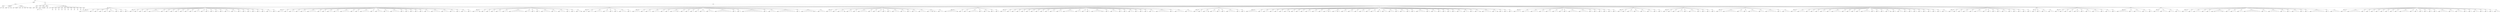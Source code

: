 digraph Tree {
	"t0" [label = "TEI"];
	"t1" [label = "teiHeader"];
	"t2" [label = "fileDesc"];
	"t3" [label = "titleStmt"];
	"t4" [label = "title"];
	"t5" [label = "author"];
	"t6" [label = "publicationStmt"];
	"t7" [label = "publisher"];
	"t8" [label = "idno"];
	"t9" [label = "rights"];
	"t10" [label = "SourceDesc"];
	"t11" [label = "genre"];
	"t12" [label = "inspiration"];
	"t13" [label = "structure"];
	"t14" [label = "type"];
	"t15" [label = "periode"];
	"t16" [label = "taille"];
	"t17" [label = "permalien"];
	"t18" [label = "text"];
	"t19" [label = "front"];
	"t20" [label = "docTitle"];
	"t21" [label = "titlePart"];
	"t22" [label = "titlePart"];
	"t23" [label = "docDate"];
	"t24" [label = "docAuthor"];
	"t25" [label = "docImprint"];
	"t26" [label = "privilege"];
	"t27" [label = "head"];
	"t28" [label = "p"];
	"t29" [label = "p"];
	"t30" [label = "acheveImprime"];
	"t31" [label = "printer"];
	"t32" [label = "castList"];
	"t33" [label = "head"];
	"t34" [label = "castItem"];
	"t35" [label = "role"];
	"t36" [label = "castItem"];
	"t37" [label = "role"];
	"t38" [label = "castItem"];
	"t39" [label = "role"];
	"t40" [label = "castItem"];
	"t41" [label = "role"];
	"t42" [label = "castItem"];
	"t43" [label = "role"];
	"t44" [label = "castItem"];
	"t45" [label = "role"];
	"t46" [label = "castItem"];
	"t47" [label = "role"];
	"t48" [label = "castItem"];
	"t49" [label = "role"];
	"t50" [label = "castItem"];
	"t51" [label = "role"];
	"t52" [label = "castItem"];
	"t53" [label = "role"];
	"t54" [label = "castItem"];
	"t55" [label = "role"];
	"t56" [label = "set"];
	"t57" [label = "body"];
	"t58" [label = "div1"];
	"t59" [label = "head"];
	"t60" [label = "div2"];
	"t61" [label = "head"];
	"t62" [label = "sp"];
	"t63" [label = "speaker"];
	"t64" [label = "l"];
	"t65" [label = "l"];
	"t66" [label = "l"];
	"t67" [label = "l"];
	"t68" [label = "sp"];
	"t69" [label = "speaker"];
	"t70" [label = "l"];
	"t71" [label = "sp"];
	"t72" [label = "speaker"];
	"t73" [label = "l"];
	"t74" [label = "sp"];
	"t75" [label = "speaker"];
	"t76" [label = "l"];
	"t77" [label = "sp"];
	"t78" [label = "speaker"];
	"t79" [label = "l"];
	"t80" [label = "sp"];
	"t81" [label = "speaker"];
	"t82" [label = "l"];
	"t83" [label = "l"];
	"t84" [label = "sp"];
	"t85" [label = "speaker"];
	"t86" [label = "l"];
	"t87" [label = "sp"];
	"t88" [label = "speaker"];
	"t89" [label = "l"];
	"t90" [label = "sp"];
	"t91" [label = "speaker"];
	"t92" [label = "l"];
	"t93" [label = "div2"];
	"t94" [label = "head"];
	"t95" [label = "sp"];
	"t96" [label = "speaker"];
	"t97" [label = "l"];
	"t98" [label = "sp"];
	"t99" [label = "speaker"];
	"t100" [label = "l"];
	"t101" [label = "sp"];
	"t102" [label = "speaker"];
	"t103" [label = "l"];
	"t104" [label = "sp"];
	"t105" [label = "speaker"];
	"t106" [label = "l"];
	"t107" [label = "sp"];
	"t108" [label = "speaker"];
	"t109" [label = "l"];
	"t110" [label = "l"];
	"t111" [label = "l"];
	"t112" [label = "l"];
	"t113" [label = "l"];
	"t114" [label = "sp"];
	"t115" [label = "speaker"];
	"t116" [label = "l"];
	"t117" [label = "sp"];
	"t118" [label = "speaker"];
	"t119" [label = "l"];
	"t120" [label = "sp"];
	"t121" [label = "speaker"];
	"t122" [label = "l"];
	"t123" [label = "sp"];
	"t124" [label = "speaker"];
	"t125" [label = "l"];
	"t126" [label = "sp"];
	"t127" [label = "speaker"];
	"t128" [label = "l"];
	"t129" [label = "sp"];
	"t130" [label = "speaker"];
	"t131" [label = "l"];
	"t132" [label = "sp"];
	"t133" [label = "speaker"];
	"t134" [label = "l"];
	"t135" [label = "sp"];
	"t136" [label = "speaker"];
	"t137" [label = "l"];
	"t138" [label = "l"];
	"t139" [label = "sp"];
	"t140" [label = "speaker"];
	"t141" [label = "l"];
	"t142" [label = "sp"];
	"t143" [label = "speaker"];
	"t144" [label = "l"];
	"t145" [label = "sp"];
	"t146" [label = "speaker"];
	"t147" [label = "l"];
	"t148" [label = "sp"];
	"t149" [label = "speaker"];
	"t150" [label = "l"];
	"t151" [label = "sp"];
	"t152" [label = "speaker"];
	"t153" [label = "l"];
	"t154" [label = "sp"];
	"t155" [label = "speaker"];
	"t156" [label = "l"];
	"t157" [label = "l"];
	"t158" [label = "sp"];
	"t159" [label = "speaker"];
	"t160" [label = "l"];
	"t161" [label = "l"];
	"t162" [label = "sp"];
	"t163" [label = "speaker"];
	"t164" [label = "l"];
	"t165" [label = "sp"];
	"t166" [label = "speaker"];
	"t167" [label = "l"];
	"t168" [label = "sp"];
	"t169" [label = "speaker"];
	"t170" [label = "l"];
	"t171" [label = "sp"];
	"t172" [label = "speaker"];
	"t173" [label = "l"];
	"t174" [label = "sp"];
	"t175" [label = "speaker"];
	"t176" [label = "l"];
	"t177" [label = "sp"];
	"t178" [label = "speaker"];
	"t179" [label = "l"];
	"t180" [label = "sp"];
	"t181" [label = "speaker"];
	"t182" [label = "l"];
	"t183" [label = "l"];
	"t184" [label = "sp"];
	"t185" [label = "speaker"];
	"t186" [label = "l"];
	"t187" [label = "div2"];
	"t188" [label = "head"];
	"t189" [label = "sp"];
	"t190" [label = "speaker"];
	"t191" [label = "l"];
	"t192" [label = "l"];
	"t193" [label = "sp"];
	"t194" [label = "speaker"];
	"t195" [label = "l"];
	"t196" [label = "sp"];
	"t197" [label = "speaker"];
	"t198" [label = "l"];
	"t199" [label = "l"];
	"t200" [label = "sp"];
	"t201" [label = "speaker"];
	"t202" [label = "l"];
	"t203" [label = "sp"];
	"t204" [label = "speaker"];
	"t205" [label = "l"];
	"t206" [label = "l"];
	"t207" [label = "sp"];
	"t208" [label = "speaker"];
	"t209" [label = "l"];
	"t210" [label = "l"];
	"t211" [label = "l"];
	"t212" [label = "l"];
	"t213" [label = "sp"];
	"t214" [label = "speaker"];
	"t215" [label = "l"];
	"t216" [label = "sp"];
	"t217" [label = "speaker"];
	"t218" [label = "l"];
	"t219" [label = "sp"];
	"t220" [label = "speaker"];
	"t221" [label = "l"];
	"t222" [label = "l"];
	"t223" [label = "sp"];
	"t224" [label = "speaker"];
	"t225" [label = "l"];
	"t226" [label = "l"];
	"t227" [label = "sp"];
	"t228" [label = "speaker"];
	"t229" [label = "l"];
	"t230" [label = "l"];
	"t231" [label = "l"];
	"t232" [label = "l"];
	"t233" [label = "sp"];
	"t234" [label = "speaker"];
	"t235" [label = "l"];
	"t236" [label = "sp"];
	"t237" [label = "speaker"];
	"t238" [label = "l"];
	"t239" [label = "sp"];
	"t240" [label = "speaker"];
	"t241" [label = "l"];
	"t242" [label = "l"];
	"t243" [label = "l"];
	"t244" [label = "l"];
	"t245" [label = "sp"];
	"t246" [label = "speaker"];
	"t247" [label = "l"];
	"t248" [label = "sp"];
	"t249" [label = "speaker"];
	"t250" [label = "l"];
	"t251" [label = "l"];
	"t252" [label = "l"];
	"t253" [label = "sp"];
	"t254" [label = "speaker"];
	"t255" [label = "l"];
	"t256" [label = "l"];
	"t257" [label = "sp"];
	"t258" [label = "speaker"];
	"t259" [label = "l"];
	"t260" [label = "l"];
	"t261" [label = "l"];
	"t262" [label = "l"];
	"t263" [label = "sp"];
	"t264" [label = "speaker"];
	"t265" [label = "l"];
	"t266" [label = "sp"];
	"t267" [label = "speaker"];
	"t268" [label = "l"];
	"t269" [label = "sp"];
	"t270" [label = "speaker"];
	"t271" [label = "l"];
	"t272" [label = "sp"];
	"t273" [label = "speaker"];
	"t274" [label = "l"];
	"t275" [label = "sp"];
	"t276" [label = "speaker"];
	"t277" [label = "l"];
	"t278" [label = "sp"];
	"t279" [label = "speaker"];
	"t280" [label = "l"];
	"t281" [label = "l"];
	"t282" [label = "sp"];
	"t283" [label = "speaker"];
	"t284" [label = "l"];
	"t285" [label = "l"];
	"t286" [label = "l"];
	"t287" [label = "l"];
	"t288" [label = "sp"];
	"t289" [label = "speaker"];
	"t290" [label = "l"];
	"t291" [label = "l"];
	"t292" [label = "l"];
	"t293" [label = "sp"];
	"t294" [label = "speaker"];
	"t295" [label = "l"];
	"t296" [label = "l"];
	"t297" [label = "sp"];
	"t298" [label = "speaker"];
	"t299" [label = "l"];
	"t300" [label = "sp"];
	"t301" [label = "speaker"];
	"t302" [label = "l"];
	"t303" [label = "l"];
	"t304" [label = "sp"];
	"t305" [label = "speaker"];
	"t306" [label = "l"];
	"t307" [label = "div2"];
	"t308" [label = "head"];
	"t309" [label = "sp"];
	"t310" [label = "speaker"];
	"t311" [label = "l"];
	"t312" [label = "l"];
	"t313" [label = "stage"];
	"t314" [label = "sp"];
	"t315" [label = "speaker"];
	"t316" [label = "l"];
	"t317" [label = "sp"];
	"t318" [label = "speaker"];
	"t319" [label = "l"];
	"t320" [label = "sp"];
	"t321" [label = "speaker"];
	"t322" [label = "l"];
	"t323" [label = "sp"];
	"t324" [label = "speaker"];
	"t325" [label = "l"];
	"t326" [label = "l"];
	"t327" [label = "sp"];
	"t328" [label = "speaker"];
	"t329" [label = "l"];
	"t330" [label = "l"];
	"t331" [label = "sp"];
	"t332" [label = "speaker"];
	"t333" [label = "l"];
	"t334" [label = "l"];
	"t335" [label = "l"];
	"t336" [label = "l"];
	"t337" [label = "l"];
	"t338" [label = "l"];
	"t339" [label = "l"];
	"t340" [label = "sp"];
	"t341" [label = "speaker"];
	"t342" [label = "l"];
	"t343" [label = "l"];
	"t344" [label = "sp"];
	"t345" [label = "speaker"];
	"t346" [label = "l"];
	"t347" [label = "sp"];
	"t348" [label = "speaker"];
	"t349" [label = "l"];
	"t350" [label = "sp"];
	"t351" [label = "speaker"];
	"t352" [label = "l"];
	"t353" [label = "l"];
	"t354" [label = "l"];
	"t355" [label = "l"];
	"t356" [label = "sp"];
	"t357" [label = "speaker"];
	"t358" [label = "l"];
	"t359" [label = "l"];
	"t360" [label = "sp"];
	"t361" [label = "speaker"];
	"t362" [label = "l"];
	"t363" [label = "l"];
	"t364" [label = "l"];
	"t365" [label = "sp"];
	"t366" [label = "speaker"];
	"t367" [label = "l"];
	"t368" [label = "sp"];
	"t369" [label = "speaker"];
	"t370" [label = "l"];
	"t371" [label = "sp"];
	"t372" [label = "speaker"];
	"t373" [label = "l"];
	"t374" [label = "stage"];
	"t375" [label = "div2"];
	"t376" [label = "head"];
	"t377" [label = "sp"];
	"t378" [label = "speaker"];
	"t379" [label = "l"];
	"t380" [label = "sp"];
	"t381" [label = "speaker"];
	"t382" [label = "l"];
	"t383" [label = "l"];
	"t384" [label = "sp"];
	"t385" [label = "speaker"];
	"t386" [label = "l"];
	"t387" [label = "l"];
	"t388" [label = "l"];
	"t389" [label = "sp"];
	"t390" [label = "speaker"];
	"t391" [label = "l"];
	"t392" [label = "l"];
	"t393" [label = "sp"];
	"t394" [label = "speaker"];
	"t395" [label = "l"];
	"t396" [label = "sp"];
	"t397" [label = "speaker"];
	"t398" [label = "l"];
	"t399" [label = "sp"];
	"t400" [label = "speaker"];
	"t401" [label = "l"];
	"t402" [label = "l"];
	"t403" [label = "l"];
	"t404" [label = "sp"];
	"t405" [label = "speaker"];
	"t406" [label = "l"];
	"t407" [label = "div2"];
	"t408" [label = "head"];
	"t409" [label = "sp"];
	"t410" [label = "speaker"];
	"t411" [label = "l"];
	"t412" [label = "l"];
	"t413" [label = "l"];
	"t414" [label = "sp"];
	"t415" [label = "speaker"];
	"t416" [label = "l"];
	"t417" [label = "sp"];
	"t418" [label = "speaker"];
	"t419" [label = "l"];
	"t420" [label = "l"];
	"t421" [label = "sp"];
	"t422" [label = "speaker"];
	"t423" [label = "l"];
	"t424" [label = "l"];
	"t425" [label = "l"];
	"t426" [label = "sp"];
	"t427" [label = "speaker"];
	"t428" [label = "l"];
	"t429" [label = "sp"];
	"t430" [label = "speaker"];
	"t431" [label = "l"];
	"t432" [label = "sp"];
	"t433" [label = "speaker"];
	"t434" [label = "l"];
	"t435" [label = "l"];
	"t436" [label = "note"];
	"t437" [label = "l"];
	"t438" [label = "sp"];
	"t439" [label = "speaker"];
	"t440" [label = "l"];
	"t441" [label = "sp"];
	"t442" [label = "speaker"];
	"t443" [label = "l"];
	"t444" [label = "sp"];
	"t445" [label = "speaker"];
	"t446" [label = "l"];
	"t447" [label = "sp"];
	"t448" [label = "speaker"];
	"t449" [label = "l"];
	"t450" [label = "sp"];
	"t451" [label = "speaker"];
	"t452" [label = "l"];
	"t453" [label = "l"];
	"t454" [label = "sp"];
	"t455" [label = "speaker"];
	"t456" [label = "l"];
	"t457" [label = "l"];
	"t458" [label = "l"];
	"t459" [label = "sp"];
	"t460" [label = "speaker"];
	"t461" [label = "l"];
	"t462" [label = "l"];
	"t463" [label = "l"];
	"t464" [label = "l"];
	"t465" [label = "l"];
	"t466" [label = "l"];
	"t467" [label = "l"];
	"t468" [label = "l"];
	"t469" [label = "sp"];
	"t470" [label = "speaker"];
	"t471" [label = "l"];
	"t472" [label = "sp"];
	"t473" [label = "speaker"];
	"t474" [label = "l"];
	"t475" [label = "sp"];
	"t476" [label = "speaker"];
	"t477" [label = "l"];
	"t478" [label = "l"];
	"t479" [label = "l"];
	"t480" [label = "l"];
	"t481" [label = "l"];
	"t482" [label = "l"];
	"t483" [label = "l"];
	"t484" [label = "l"];
	"t485" [label = "l"];
	"t486" [label = "l"];
	"t487" [label = "sp"];
	"t488" [label = "speaker"];
	"t489" [label = "l"];
	"t490" [label = "sp"];
	"t491" [label = "speaker"];
	"t492" [label = "l"];
	"t493" [label = "l"];
	"t494" [label = "l"];
	"t495" [label = "sp"];
	"t496" [label = "speaker"];
	"t497" [label = "l"];
	"t498" [label = "l"];
	"t499" [label = "l"];
	"t500" [label = "l"];
	"t501" [label = "l"];
	"t502" [label = "l"];
	"t503" [label = "l"];
	"t504" [label = "l"];
	"t505" [label = "l"];
	"t506" [label = "sp"];
	"t507" [label = "speaker"];
	"t508" [label = "l"];
	"t509" [label = "sp"];
	"t510" [label = "speaker"];
	"t511" [label = "l"];
	"t512" [label = "l"];
	"t513" [label = "l"];
	"t514" [label = "l"];
	"t515" [label = "l"];
	"t516" [label = "stage"];
	"t517" [label = "l"];
	"t518" [label = "sp"];
	"t519" [label = "speaker"];
	"t520" [label = "l"];
	"t521" [label = "l"];
	"t522" [label = "l"];
	"t523" [label = "div2"];
	"t524" [label = "head"];
	"t525" [label = "sp"];
	"t526" [label = "speaker"];
	"t527" [label = "l"];
	"t528" [label = "l"];
	"t529" [label = "sp"];
	"t530" [label = "speaker"];
	"t531" [label = "l"];
	"t532" [label = "sp"];
	"t533" [label = "speaker"];
	"t534" [label = "l"];
	"t535" [label = "l"];
	"t536" [label = "stage"];
	"t537" [label = "sp"];
	"t538" [label = "speaker"];
	"t539" [label = "l"];
	"t540" [label = "l"];
	"t541" [label = "sp"];
	"t542" [label = "speaker"];
	"t543" [label = "l"];
	"t544" [label = "sp"];
	"t545" [label = "speaker"];
	"t546" [label = "l"];
	"t547" [label = "l"];
	"t548" [label = "l"];
	"t549" [label = "l"];
	"t550" [label = "sp"];
	"t551" [label = "speaker"];
	"t552" [label = "l"];
	"t553" [label = "sp"];
	"t554" [label = "speaker"];
	"t555" [label = "l"];
	"t556" [label = "sp"];
	"t557" [label = "speaker"];
	"t558" [label = "l"];
	"t559" [label = "sp"];
	"t560" [label = "speaker"];
	"t561" [label = "l"];
	"t562" [label = "sp"];
	"t563" [label = "speaker"];
	"t564" [label = "l"];
	"t565" [label = "sp"];
	"t566" [label = "speaker"];
	"t567" [label = "l"];
	"t568" [label = "l"];
	"t569" [label = "l"];
	"t570" [label = "sp"];
	"t571" [label = "speaker"];
	"t572" [label = "l"];
	"t573" [label = "l"];
	"t574" [label = "sp"];
	"t575" [label = "speaker"];
	"t576" [label = "l"];
	"t577" [label = "sp"];
	"t578" [label = "speaker"];
	"t579" [label = "l"];
	"t580" [label = "l"];
	"t581" [label = "sp"];
	"t582" [label = "speaker"];
	"t583" [label = "l"];
	"t584" [label = "l"];
	"t585" [label = "l"];
	"t586" [label = "sp"];
	"t587" [label = "speaker"];
	"t588" [label = "l"];
	"t589" [label = "stage"];
	"t590" [label = "note"];
	"t591" [label = "l"];
	"t592" [label = "sp"];
	"t593" [label = "speaker"];
	"t594" [label = "l"];
	"t595" [label = "l"];
	"t596" [label = "div2"];
	"t597" [label = "head"];
	"t598" [label = "sp"];
	"t599" [label = "speaker"];
	"t600" [label = "l"];
	"t601" [label = "l"];
	"t602" [label = "l"];
	"t603" [label = "l"];
	"t604" [label = "l"];
	"t605" [label = "stage"];
	"t606" [label = "sp"];
	"t607" [label = "speaker"];
	"t608" [label = "l"];
	"t609" [label = "sp"];
	"t610" [label = "speaker"];
	"t611" [label = "l"];
	"t612" [label = "sp"];
	"t613" [label = "speaker"];
	"t614" [label = "l"];
	"t615" [label = "l"];
	"t616" [label = "l"];
	"t617" [label = "l"];
	"t618" [label = "sp"];
	"t619" [label = "speaker"];
	"t620" [label = "l"];
	"t621" [label = "sp"];
	"t622" [label = "speaker"];
	"t623" [label = "l"];
	"t624" [label = "stage"];
	"t625" [label = "sp"];
	"t626" [label = "speaker"];
	"t627" [label = "l"];
	"t628" [label = "sp"];
	"t629" [label = "speaker"];
	"t630" [label = "l"];
	"t631" [label = "div2"];
	"t632" [label = "head"];
	"t633" [label = "sp"];
	"t634" [label = "speaker"];
	"t635" [label = "l"];
	"t636" [label = "l"];
	"t637" [label = "sp"];
	"t638" [label = "speaker"];
	"t639" [label = "l"];
	"t640" [label = "sp"];
	"t641" [label = "speaker"];
	"t642" [label = "l"];
	"t643" [label = "sp"];
	"t644" [label = "speaker"];
	"t645" [label = "l"];
	"t646" [label = "sp"];
	"t647" [label = "speaker"];
	"t648" [label = "l"];
	"t649" [label = "sp"];
	"t650" [label = "speaker"];
	"t651" [label = "l"];
	"t652" [label = "sp"];
	"t653" [label = "speaker"];
	"t654" [label = "l"];
	"t655" [label = "sp"];
	"t656" [label = "speaker"];
	"t657" [label = "l"];
	"t658" [label = "sp"];
	"t659" [label = "speaker"];
	"t660" [label = "l"];
	"t661" [label = "sp"];
	"t662" [label = "speaker"];
	"t663" [label = "l"];
	"t664" [label = "sp"];
	"t665" [label = "speaker"];
	"t666" [label = "l"];
	"t667" [label = "l"];
	"t668" [label = "sp"];
	"t669" [label = "speaker"];
	"t670" [label = "l"];
	"t671" [label = "l"];
	"t672" [label = "sp"];
	"t673" [label = "speaker"];
	"t674" [label = "l"];
	"t675" [label = "l"];
	"t676" [label = "l"];
	"t677" [label = "l"];
	"t678" [label = "l"];
	"t679" [label = "sp"];
	"t680" [label = "speaker"];
	"t681" [label = "l"];
	"t682" [label = "l"];
	"t683" [label = "sp"];
	"t684" [label = "speaker"];
	"t685" [label = "l"];
	"t686" [label = "sp"];
	"t687" [label = "speaker"];
	"t688" [label = "l"];
	"t689" [label = "sp"];
	"t690" [label = "speaker"];
	"t691" [label = "l"];
	"t692" [label = "l"];
	"t693" [label = "l"];
	"t694" [label = "l"];
	"t695" [label = "note"];
	"t696" [label = "l"];
	"t697" [label = "sp"];
	"t698" [label = "speaker"];
	"t699" [label = "l"];
	"t700" [label = "sp"];
	"t701" [label = "speaker"];
	"t702" [label = "l"];
	"t703" [label = "l"];
	"t704" [label = "l"];
	"t705" [label = "sp"];
	"t706" [label = "speaker"];
	"t707" [label = "l"];
	"t708" [label = "sp"];
	"t709" [label = "speaker"];
	"t710" [label = "l"];
	"t711" [label = "sp"];
	"t712" [label = "speaker"];
	"t713" [label = "l"];
	"t714" [label = "l"];
	"t715" [label = "sp"];
	"t716" [label = "speaker"];
	"t717" [label = "l"];
	"t718" [label = "sp"];
	"t719" [label = "speaker"];
	"t720" [label = "l"];
	"t721" [label = "sp"];
	"t722" [label = "speaker"];
	"t723" [label = "l"];
	"t724" [label = "sp"];
	"t725" [label = "speaker"];
	"t726" [label = "l"];
	"t727" [label = "l"];
	"t728" [label = "sp"];
	"t729" [label = "speaker"];
	"t730" [label = "l"];
	"t731" [label = "l"];
	"t732" [label = "l"];
	"t733" [label = "l"];
	"t734" [label = "l"];
	"t735" [label = "l"];
	"t736" [label = "sp"];
	"t737" [label = "speaker"];
	"t738" [label = "l"];
	"t739" [label = "sp"];
	"t740" [label = "speaker"];
	"t741" [label = "l"];
	"t742" [label = "l"];
	"t743" [label = "l"];
	"t744" [label = "l"];
	"t745" [label = "sp"];
	"t746" [label = "speaker"];
	"t747" [label = "l"];
	"t748" [label = "l"];
	"t749" [label = "l"];
	"t750" [label = "div2"];
	"t751" [label = "head"];
	"t752" [label = "sp"];
	"t753" [label = "speaker"];
	"t754" [label = "l"];
	"t755" [label = "sp"];
	"t756" [label = "speaker"];
	"t757" [label = "l"];
	"t758" [label = "sp"];
	"t759" [label = "speaker"];
	"t760" [label = "l"];
	"t761" [label = "stage"];
	"t762" [label = "sp"];
	"t763" [label = "speaker"];
	"t764" [label = "l"];
	"t765" [label = "l"];
	"t766" [label = "sp"];
	"t767" [label = "speaker"];
	"t768" [label = "l"];
	"t769" [label = "sp"];
	"t770" [label = "speaker"];
	"t771" [label = "l"];
	"t772" [label = "sp"];
	"t773" [label = "speaker"];
	"t774" [label = "l"];
	"t775" [label = "l"];
	"t776" [label = "l"];
	"t777" [label = "l"];
	"t778" [label = "sp"];
	"t779" [label = "speaker"];
	"t780" [label = "l"];
	"t781" [label = "sp"];
	"t782" [label = "speaker"];
	"t783" [label = "l"];
	"t784" [label = "div2"];
	"t785" [label = "head"];
	"t786" [label = "sp"];
	"t787" [label = "speaker"];
	"t788" [label = "l"];
	"t789" [label = "l"];
	"t790" [label = "l"];
	"t791" [label = "l"];
	"t792" [label = "l"];
	"t793" [label = "sp"];
	"t794" [label = "speaker"];
	"t795" [label = "l"];
	"t796" [label = "sp"];
	"t797" [label = "speaker"];
	"t798" [label = "l"];
	"t799" [label = "l"];
	"t800" [label = "sp"];
	"t801" [label = "speaker"];
	"t802" [label = "l"];
	"t803" [label = "sp"];
	"t804" [label = "speaker"];
	"t805" [label = "l"];
	"t806" [label = "sp"];
	"t807" [label = "speaker"];
	"t808" [label = "l"];
	"t809" [label = "sp"];
	"t810" [label = "speaker"];
	"t811" [label = "l"];
	"t812" [label = "stage"];
	"t813" [label = "sp"];
	"t814" [label = "speaker"];
	"t815" [label = "l"];
	"t816" [label = "sp"];
	"t817" [label = "speaker"];
	"t818" [label = "l"];
	"t819" [label = "sp"];
	"t820" [label = "speaker"];
	"t821" [label = "l"];
	"t822" [label = "sp"];
	"t823" [label = "speaker"];
	"t824" [label = "l"];
	"t825" [label = "l"];
	"t826" [label = "sp"];
	"t827" [label = "speaker"];
	"t828" [label = "l"];
	"t829" [label = "l"];
	"t830" [label = "sp"];
	"t831" [label = "speaker"];
	"t832" [label = "l"];
	"t833" [label = "sp"];
	"t834" [label = "speaker"];
	"t835" [label = "l"];
	"t836" [label = "stage"];
	"t837" [label = "l"];
	"t838" [label = "sp"];
	"t839" [label = "speaker"];
	"t840" [label = "l"];
	"t841" [label = "stage"];
	"t842" [label = "l"];
	"t843" [label = "sp"];
	"t844" [label = "speaker"];
	"t845" [label = "l"];
	"t846" [label = "l"];
	"t847" [label = "sp"];
	"t848" [label = "speaker"];
	"t849" [label = "l"];
	"t850" [label = "l"];
	"t851" [label = "sp"];
	"t852" [label = "speaker"];
	"t853" [label = "l"];
	"t854" [label = "sp"];
	"t855" [label = "speaker"];
	"t856" [label = "l"];
	"t857" [label = "l"];
	"t858" [label = "sp"];
	"t859" [label = "speaker"];
	"t860" [label = "l"];
	"t861" [label = "sp"];
	"t862" [label = "speaker"];
	"t863" [label = "l"];
	"t864" [label = "l"];
	"t865" [label = "sp"];
	"t866" [label = "speaker"];
	"t867" [label = "l"];
	"t868" [label = "sp"];
	"t869" [label = "speaker"];
	"t870" [label = "l"];
	"t871" [label = "l"];
	"t872" [label = "sp"];
	"t873" [label = "speaker"];
	"t874" [label = "l"];
	"t875" [label = "l"];
	"t876" [label = "sp"];
	"t877" [label = "speaker"];
	"t878" [label = "l"];
	"t879" [label = "sp"];
	"t880" [label = "speaker"];
	"t881" [label = "l"];
	"t882" [label = "l"];
	"t883" [label = "sp"];
	"t884" [label = "speaker"];
	"t885" [label = "l"];
	"t886" [label = "sp"];
	"t887" [label = "speaker"];
	"t888" [label = "l"];
	"t889" [label = "sp"];
	"t890" [label = "speaker"];
	"t891" [label = "l"];
	"t892" [label = "l"];
	"t893" [label = "l"];
	"t894" [label = "l"];
	"t895" [label = "sp"];
	"t896" [label = "speaker"];
	"t897" [label = "l"];
	"t898" [label = "sp"];
	"t899" [label = "speaker"];
	"t900" [label = "l"];
	"t901" [label = "l"];
	"t902" [label = "sp"];
	"t903" [label = "speaker"];
	"t904" [label = "l"];
	"t905" [label = "sp"];
	"t906" [label = "speaker"];
	"t907" [label = "l"];
	"t908" [label = "sp"];
	"t909" [label = "speaker"];
	"t910" [label = "l"];
	"t911" [label = "sp"];
	"t912" [label = "speaker"];
	"t913" [label = "l"];
	"t914" [label = "sp"];
	"t915" [label = "speaker"];
	"t916" [label = "l"];
	"t917" [label = "l"];
	"t918" [label = "sp"];
	"t919" [label = "speaker"];
	"t920" [label = "l"];
	"t921" [label = "l"];
	"t922" [label = "sp"];
	"t923" [label = "speaker"];
	"t924" [label = "l"];
	"t925" [label = "sp"];
	"t926" [label = "speaker"];
	"t927" [label = "l"];
	"t928" [label = "stage"];
	"t929" [label = "sp"];
	"t930" [label = "speaker"];
	"t931" [label = "l"];
	"t932" [label = "l"];
	"t933" [label = "l"];
	"t934" [label = "l"];
	"t935" [label = "sp"];
	"t936" [label = "speaker"];
	"t937" [label = "l"];
	"t938" [label = "stage"];
	"t939" [label = "sp"];
	"t940" [label = "speaker"];
	"t941" [label = "l"];
	"t942" [label = "sp"];
	"t943" [label = "speaker"];
	"t944" [label = "l"];
	"t945" [label = "sp"];
	"t946" [label = "speaker"];
	"t947" [label = "l"];
	"t948" [label = "div2"];
	"t949" [label = "head"];
	"t950" [label = "sp"];
	"t951" [label = "speaker"];
	"t952" [label = "l"];
	"t953" [label = "l"];
	"t954" [label = "l"];
	"t955" [label = "sp"];
	"t956" [label = "speaker"];
	"t957" [label = "l"];
	"t958" [label = "l"];
	"t959" [label = "l"];
	"t960" [label = "sp"];
	"t961" [label = "speaker"];
	"t962" [label = "l"];
	"t963" [label = "l"];
	"t964" [label = "l"];
	"t965" [label = "sp"];
	"t966" [label = "speaker"];
	"t967" [label = "l"];
	"t968" [label = "l"];
	"t969" [label = "sp"];
	"t970" [label = "speaker"];
	"t971" [label = "l"];
	"t972" [label = "l"];
	"t973" [label = "sp"];
	"t974" [label = "speaker"];
	"t975" [label = "l"];
	"t976" [label = "l"];
	"t977" [label = "sp"];
	"t978" [label = "speaker"];
	"t979" [label = "l"];
	"t980" [label = "sp"];
	"t981" [label = "speaker"];
	"t982" [label = "l"];
	"t983" [label = "sp"];
	"t984" [label = "speaker"];
	"t985" [label = "l"];
	"t986" [label = "l"];
	"t987" [label = "l"];
	"t988" [label = "l"];
	"t989" [label = "sp"];
	"t990" [label = "speaker"];
	"t991" [label = "l"];
	"t992" [label = "l"];
	"t993" [label = "l"];
	"t994" [label = "l"];
	"t995" [label = "sp"];
	"t996" [label = "speaker"];
	"t997" [label = "l"];
	"t998" [label = "sp"];
	"t999" [label = "speaker"];
	"t1000" [label = "l"];
	"t1001" [label = "sp"];
	"t1002" [label = "speaker"];
	"t1003" [label = "l"];
	"t1004" [label = "sp"];
	"t1005" [label = "speaker"];
	"t1006" [label = "l"];
	"t1007" [label = "sp"];
	"t1008" [label = "speaker"];
	"t1009" [label = "l"];
	"t1010" [label = "sp"];
	"t1011" [label = "speaker"];
	"t1012" [label = "l"];
	"t1013" [label = "div2"];
	"t1014" [label = "head"];
	"t1015" [label = "sp"];
	"t1016" [label = "speaker"];
	"t1017" [label = "l"];
	"t1018" [label = "sp"];
	"t1019" [label = "speaker"];
	"t1020" [label = "l"];
	"t1021" [label = "sp"];
	"t1022" [label = "speaker"];
	"t1023" [label = "l"];
	"t1024" [label = "l"];
	"t1025" [label = "sp"];
	"t1026" [label = "speaker"];
	"t1027" [label = "l"];
	"t1028" [label = "l"];
	"t1029" [label = "sp"];
	"t1030" [label = "speaker"];
	"t1031" [label = "l"];
	"t1032" [label = "l"];
	"t1033" [label = "sp"];
	"t1034" [label = "speaker"];
	"t1035" [label = "l"];
	"t1036" [label = "l"];
	"t1037" [label = "sp"];
	"t1038" [label = "speaker"];
	"t1039" [label = "l"];
	"t1040" [label = "sp"];
	"t1041" [label = "speaker"];
	"t1042" [label = "l"];
	"t1043" [label = "div2"];
	"t1044" [label = "head"];
	"t1045" [label = "sp"];
	"t1046" [label = "speaker"];
	"t1047" [label = "l"];
	"t1048" [label = "sp"];
	"t1049" [label = "speaker"];
	"t1050" [label = "l"];
	"t1051" [label = "sp"];
	"t1052" [label = "speaker"];
	"t1053" [label = "l"];
	"t1054" [label = "sp"];
	"t1055" [label = "speaker"];
	"t1056" [label = "l"];
	"t1057" [label = "l"];
	"t1058" [label = "sp"];
	"t1059" [label = "speaker"];
	"t1060" [label = "l"];
	"t1061" [label = "sp"];
	"t1062" [label = "speaker"];
	"t1063" [label = "l"];
	"t1064" [label = "l"];
	"t1065" [label = "l"];
	"t1066" [label = "sp"];
	"t1067" [label = "speaker"];
	"t1068" [label = "l"];
	"t1069" [label = "sp"];
	"t1070" [label = "speaker"];
	"t1071" [label = "l"];
	"t1072" [label = "sp"];
	"t1073" [label = "speaker"];
	"t1074" [label = "l"];
	"t1075" [label = "sp"];
	"t1076" [label = "speaker"];
	"t1077" [label = "l"];
	"t1078" [label = "div2"];
	"t1079" [label = "head"];
	"t1080" [label = "sp"];
	"t1081" [label = "speaker"];
	"t1082" [label = "l"];
	"t1083" [label = "l"];
	"t1084" [label = "sp"];
	"t1085" [label = "speaker"];
	"t1086" [label = "l"];
	"t1087" [label = "l"];
	"t1088" [label = "l"];
	"t1089" [label = "l"];
	"t1090" [label = "l"];
	"t1091" [label = "l"];
	"t1092" [label = "sp"];
	"t1093" [label = "speaker"];
	"t1094" [label = "l"];
	"t1095" [label = "l"];
	"t1096" [label = "sp"];
	"t1097" [label = "speaker"];
	"t1098" [label = "l"];
	"t1099" [label = "sp"];
	"t1100" [label = "speaker"];
	"t1101" [label = "l"];
	"t1102" [label = "l"];
	"t1103" [label = "l"];
	"t1104" [label = "l"];
	"t1105" [label = "sp"];
	"t1106" [label = "speaker"];
	"t1107" [label = "l"];
	"t1108" [label = "l"];
	"t1109" [label = "sp"];
	"t1110" [label = "speaker"];
	"t1111" [label = "l"];
	"t1112" [label = "l"];
	"t1113" [label = "l"];
	"t1114" [label = "l"];
	"t1115" [label = "l"];
	"t1116" [label = "sp"];
	"t1117" [label = "speaker"];
	"t1118" [label = "l"];
	"t1119" [label = "sp"];
	"t1120" [label = "speaker"];
	"t1121" [label = "l"];
	"t1122" [label = "l"];
	"t1123" [label = "l"];
	"t1124" [label = "div2"];
	"t1125" [label = "head"];
	"t1126" [label = "sp"];
	"t1127" [label = "speaker"];
	"t1128" [label = "l"];
	"t1129" [label = "l"];
	"t1130" [label = "sp"];
	"t1131" [label = "speaker"];
	"t1132" [label = "l"];
	"t1133" [label = "l"];
	"t1134" [label = "l"];
	"t1135" [label = "sp"];
	"t1136" [label = "speaker"];
	"t1137" [label = "l"];
	"t1138" [label = "sp"];
	"t1139" [label = "speaker"];
	"t1140" [label = "l"];
	"t1141" [label = "sp"];
	"t1142" [label = "speaker"];
	"t1143" [label = "l"];
	"t1144" [label = "sp"];
	"t1145" [label = "speaker"];
	"t1146" [label = "l"];
	"t1147" [label = "l"];
	"t1148" [label = "sp"];
	"t1149" [label = "speaker"];
	"t1150" [label = "l"];
	"t1151" [label = "sp"];
	"t1152" [label = "speaker"];
	"t1153" [label = "l"];
	"t1154" [label = "l"];
	"t1155" [label = "l"];
	"t1156" [label = "l"];
	"t1157" [label = "sp"];
	"t1158" [label = "speaker"];
	"t1159" [label = "l"];
	"t1160" [label = "sp"];
	"t1161" [label = "speaker"];
	"t1162" [label = "l"];
	"t1163" [label = "sp"];
	"t1164" [label = "speaker"];
	"t1165" [label = "l"];
	"t1166" [label = "sp"];
	"t1167" [label = "speaker"];
	"t1168" [label = "l"];
	"t1169" [label = "sp"];
	"t1170" [label = "speaker"];
	"t1171" [label = "l"];
	"t1172" [label = "l"];
	"t1173" [label = "l"];
	"t1174" [label = "l"];
	"t1175" [label = "sp"];
	"t1176" [label = "speaker"];
	"t1177" [label = "l"];
	"t1178" [label = "sp"];
	"t1179" [label = "speaker"];
	"t1180" [label = "l"];
	"t1181" [label = "sp"];
	"t1182" [label = "speaker"];
	"t1183" [label = "l"];
	"t1184" [label = "sp"];
	"t1185" [label = "speaker"];
	"t1186" [label = "l"];
	"t1187" [label = "stage"];
	"t1188" [label = "sp"];
	"t1189" [label = "speaker"];
	"t1190" [label = "l"];
	"t1191" [label = "sp"];
	"t1192" [label = "speaker"];
	"t1193" [label = "l"];
	"t1194" [label = "l"];
	"t1195" [label = "sp"];
	"t1196" [label = "speaker"];
	"t1197" [label = "l"];
	"t1198" [label = "sp"];
	"t1199" [label = "speaker"];
	"t1200" [label = "l"];
	"t1201" [label = "sp"];
	"t1202" [label = "speaker"];
	"t1203" [label = "l"];
	"t1204" [label = "sp"];
	"t1205" [label = "speaker"];
	"t1206" [label = "l"];
	"t1207" [label = "sp"];
	"t1208" [label = "speaker"];
	"t1209" [label = "l"];
	"t1210" [label = "sp"];
	"t1211" [label = "speaker"];
	"t1212" [label = "l"];
	"t1213" [label = "sp"];
	"t1214" [label = "speaker"];
	"t1215" [label = "l"];
	"t1216" [label = "sp"];
	"t1217" [label = "speaker"];
	"t1218" [label = "l"];
	"t1219" [label = "sp"];
	"t1220" [label = "speaker"];
	"t1221" [label = "l"];
	"t1222" [label = "l"];
	"t1223" [label = "div2"];
	"t1224" [label = "head"];
	"t1225" [label = "sp"];
	"t1226" [label = "speaker"];
	"t1227" [label = "l"];
	"t1228" [label = "sp"];
	"t1229" [label = "speaker"];
	"t1230" [label = "l"];
	"t1231" [label = "sp"];
	"t1232" [label = "speaker"];
	"t1233" [label = "l"];
	"t1234" [label = "sp"];
	"t1235" [label = "speaker"];
	"t1236" [label = "l"];
	"t1237" [label = "l"];
	"t1238" [label = "sp"];
	"t1239" [label = "speaker"];
	"t1240" [label = "l"];
	"t1241" [label = "sp"];
	"t1242" [label = "speaker"];
	"t1243" [label = "l"];
	"t1244" [label = "l"];
	"t1245" [label = "l"];
	"t1246" [label = "sp"];
	"t1247" [label = "speaker"];
	"t1248" [label = "l"];
	"t1249" [label = "sp"];
	"t1250" [label = "speaker"];
	"t1251" [label = "l"];
	"t1252" [label = "sp"];
	"t1253" [label = "speaker"];
	"t1254" [label = "l"];
	"t1255" [label = "sp"];
	"t1256" [label = "speaker"];
	"t1257" [label = "l"];
	"t1258" [label = "sp"];
	"t1259" [label = "speaker"];
	"t1260" [label = "l"];
	"t1261" [label = "l"];
	"t1262" [label = "sp"];
	"t1263" [label = "speaker"];
	"t1264" [label = "l"];
	"t1265" [label = "sp"];
	"t1266" [label = "speaker"];
	"t1267" [label = "l"];
	"t1268" [label = "sp"];
	"t1269" [label = "speaker"];
	"t1270" [label = "l"];
	"t1271" [label = "sp"];
	"t1272" [label = "speaker"];
	"t1273" [label = "l"];
	"t1274" [label = "sp"];
	"t1275" [label = "speaker"];
	"t1276" [label = "l"];
	"t1277" [label = "div2"];
	"t1278" [label = "head"];
	"t1279" [label = "sp"];
	"t1280" [label = "speaker"];
	"t1281" [label = "l"];
	"t1282" [label = "sp"];
	"t1283" [label = "speaker"];
	"t1284" [label = "l"];
	"t1285" [label = "sp"];
	"t1286" [label = "speaker"];
	"t1287" [label = "l"];
	"t1288" [label = "l"];
	"t1289" [label = "sp"];
	"t1290" [label = "speaker"];
	"t1291" [label = "l"];
	"t1292" [label = "l"];
	"t1293" [label = "div2"];
	"t1294" [label = "head"];
	"t1295" [label = "sp"];
	"t1296" [label = "speaker"];
	"t1297" [label = "l"];
	"t1298" [label = "sp"];
	"t1299" [label = "speaker"];
	"t1300" [label = "l"];
	"t1301" [label = "sp"];
	"t1302" [label = "speaker"];
	"t1303" [label = "l"];
	"t1304" [label = "sp"];
	"t1305" [label = "speaker"];
	"t1306" [label = "l"];
	"t1307" [label = "sp"];
	"t1308" [label = "speaker"];
	"t1309" [label = "note"];
	"t1310" [label = "l"];
	"t1311" [label = "sp"];
	"t1312" [label = "speaker"];
	"t1313" [label = "l"];
	"t1314" [label = "sp"];
	"t1315" [label = "speaker"];
	"t1316" [label = "l"];
	"t1317" [label = "l"];
	"t1318" [label = "sp"];
	"t1319" [label = "speaker"];
	"t1320" [label = "l"];
	"t1321" [label = "l"];
	"t1322" [label = "l"];
	"t1323" [label = "sp"];
	"t1324" [label = "speaker"];
	"t1325" [label = "l"];
	"t1326" [label = "sp"];
	"t1327" [label = "speaker"];
	"t1328" [label = "l"];
	"t1329" [label = "l"];
	"t1330" [label = "sp"];
	"t1331" [label = "speaker"];
	"t1332" [label = "l"];
	"t1333" [label = "div2"];
	"t1334" [label = "head"];
	"t1335" [label = "sp"];
	"t1336" [label = "speaker"];
	"t1337" [label = "l"];
	"t1338" [label = "l"];
	"t1339" [label = "l"];
	"t1340" [label = "l"];
	"t1341" [label = "l"];
	"t1342" [label = "sp"];
	"t1343" [label = "speaker"];
	"t1344" [label = "l"];
	"t1345" [label = "sp"];
	"t1346" [label = "speaker"];
	"t1347" [label = "l"];
	"t1348" [label = "l"];
	"t1349" [label = "l"];
	"t1350" [label = "sp"];
	"t1351" [label = "speaker"];
	"t1352" [label = "l"];
	"t1353" [label = "l"];
	"t1354" [label = "sp"];
	"t1355" [label = "speaker"];
	"t1356" [label = "l"];
	"t1357" [label = "div2"];
	"t1358" [label = "head"];
	"t1359" [label = "sp"];
	"t1360" [label = "speaker"];
	"t1361" [label = "l"];
	"t1362" [label = "l"];
	"t1363" [label = "sp"];
	"t1364" [label = "speaker"];
	"t1365" [label = "l"];
	"t1366" [label = "l"];
	"t1367" [label = "l"];
	"t1368" [label = "sp"];
	"t1369" [label = "speaker"];
	"t1370" [label = "l"];
	"t1371" [label = "l"];
	"t1372" [label = "sp"];
	"t1373" [label = "speaker"];
	"t1374" [label = "l"];
	"t1375" [label = "l"];
	"t1376" [label = "div2"];
	"t1377" [label = "head"];
	"t1378" [label = "sp"];
	"t1379" [label = "speaker"];
	"t1380" [label = "l"];
	"t1381" [label = "l"];
	"t1382" [label = "sp"];
	"t1383" [label = "speaker"];
	"t1384" [label = "l"];
	"t1385" [label = "sp"];
	"t1386" [label = "speaker"];
	"t1387" [label = "l"];
	"t1388" [label = "l"];
	"t1389" [label = "l"];
	"t1390" [label = "sp"];
	"t1391" [label = "speaker"];
	"t1392" [label = "l"];
	"t1393" [label = "sp"];
	"t1394" [label = "speaker"];
	"t1395" [label = "l"];
	"t1396" [label = "sp"];
	"t1397" [label = "speaker"];
	"t1398" [label = "note"];
	"t1399" [label = "l"];
	"t1400" [label = "l"];
	"t1401" [label = "l"];
	"t1402" [label = "note"];
	"t1403" [label = "l"];
	"t1404" [label = "sp"];
	"t1405" [label = "speaker"];
	"t1406" [label = "l"];
	"t1407" [label = "sp"];
	"t1408" [label = "speaker"];
	"t1409" [label = "l"];
	"t1410" [label = "l"];
	"t1411" [label = "sp"];
	"t1412" [label = "speaker"];
	"t1413" [label = "l"];
	"t1414" [label = "l"];
	"t1415" [label = "sp"];
	"t1416" [label = "speaker"];
	"t1417" [label = "l"];
	"t1418" [label = "l"];
	"t1419" [label = "l"];
	"t1420" [label = "l"];
	"t1421" [label = "l"];
	"t1422" [label = "l"];
	"t1423" [label = "l"];
	"t1424" [label = "l"];
	"t1425" [label = "sp"];
	"t1426" [label = "speaker"];
	"t1427" [label = "l"];
	"t1428" [label = "l"];
	"t1429" [label = "sp"];
	"t1430" [label = "speaker"];
	"t1431" [label = "l"];
	"t1432" [label = "l"];
	"t1433" [label = "l"];
	"t1434" [label = "l"];
	"t1435" [label = "l"];
	"t1436" [label = "sp"];
	"t1437" [label = "speaker"];
	"t1438" [label = "l"];
	"t1439" [label = "l"];
	"t1440" [label = "sp"];
	"t1441" [label = "speaker"];
	"t1442" [label = "l"];
	"t1443" [label = "sp"];
	"t1444" [label = "speaker"];
	"t1445" [label = "l"];
	"t1446" [label = "l"];
	"t1447" [label = "l"];
	"t1448" [label = "sp"];
	"t1449" [label = "speaker"];
	"t1450" [label = "l"];
	"t1451" [label = "sp"];
	"t1452" [label = "speaker"];
	"t1453" [label = "l"];
	"t1454" [label = "sp"];
	"t1455" [label = "speaker"];
	"t1456" [label = "l"];
	"t1457" [label = "l"];
	"t1458" [label = "l"];
	"t1459" [label = "l"];
	"t1460" [label = "l"];
	"t1461" [label = "l"];
	"t1462" [label = "l"];
	"t1463" [label = "sp"];
	"t1464" [label = "speaker"];
	"t1465" [label = "l"];
	"t1466" [label = "sp"];
	"t1467" [label = "speaker"];
	"t1468" [label = "l"];
	"t1469" [label = "l"];
	"t1470" [label = "l"];
	"t1471" [label = "l"];
	"t1472" [label = "div2"];
	"t1473" [label = "head"];
	"t1474" [label = "sp"];
	"t1475" [label = "speaker"];
	"t1476" [label = "l"];
	"t1477" [label = "l"];
	"t1478" [label = "sp"];
	"t1479" [label = "speaker"];
	"t1480" [label = "l"];
	"t1481" [label = "l"];
	"t1482" [label = "l"];
	"t1483" [label = "l"];
	"t1484" [label = "l"];
	"t1485" [label = "l"];
	"t1486" [label = "sp"];
	"t1487" [label = "speaker"];
	"t1488" [label = "l"];
	"t1489" [label = "sp"];
	"t1490" [label = "speaker"];
	"t1491" [label = "l"];
	"t1492" [label = "sp"];
	"t1493" [label = "speaker"];
	"t1494" [label = "l"];
	"t1495" [label = "sp"];
	"t1496" [label = "speaker"];
	"t1497" [label = "l"];
	"t1498" [label = "sp"];
	"t1499" [label = "speaker"];
	"t1500" [label = "l"];
	"t1501" [label = "sp"];
	"t1502" [label = "speaker"];
	"t1503" [label = "l"];
	"t1504" [label = "sp"];
	"t1505" [label = "speaker"];
	"t1506" [label = "l"];
	"t1507" [label = "sp"];
	"t1508" [label = "speaker"];
	"t1509" [label = "l"];
	"t1510" [label = "sp"];
	"t1511" [label = "speaker"];
	"t1512" [label = "l"];
	"t1513" [label = "l"];
	"t1514" [label = "l"];
	"t1515" [label = "l"];
	"t1516" [label = "sp"];
	"t1517" [label = "speaker"];
	"t1518" [label = "l"];
	"t1519" [label = "sp"];
	"t1520" [label = "speaker"];
	"t1521" [label = "l"];
	"t1522" [label = "sp"];
	"t1523" [label = "speaker"];
	"t1524" [label = "l"];
	"t1525" [label = "sp"];
	"t1526" [label = "speaker"];
	"t1527" [label = "l"];
	"t1528" [label = "sp"];
	"t1529" [label = "speaker"];
	"t1530" [label = "l"];
	"t1531" [label = "sp"];
	"t1532" [label = "speaker"];
	"t1533" [label = "l"];
	"t1534" [label = "sp"];
	"t1535" [label = "speaker"];
	"t1536" [label = "l"];
	"t1537" [label = "l"];
	"t1538" [label = "l"];
	"t1539" [label = "l"];
	"t1540" [label = "sp"];
	"t1541" [label = "speaker"];
	"t1542" [label = "l"];
	"t1543" [label = "l"];
	"t1544" [label = "sp"];
	"t1545" [label = "speaker"];
	"t1546" [label = "l"];
	"t1547" [label = "l"];
	"t1548" [label = "l"];
	"t1549" [label = "sp"];
	"t1550" [label = "speaker"];
	"t1551" [label = "l"];
	"t1552" [label = "sp"];
	"t1553" [label = "speaker"];
	"t1554" [label = "l"];
	"t1555" [label = "sp"];
	"t1556" [label = "speaker"];
	"t1557" [label = "l"];
	"t1558" [label = "l"];
	"t1559" [label = "sp"];
	"t1560" [label = "speaker"];
	"t1561" [label = "l"];
	"t1562" [label = "sp"];
	"t1563" [label = "speaker"];
	"t1564" [label = "l"];
	"t1565" [label = "sp"];
	"t1566" [label = "speaker"];
	"t1567" [label = "l"];
	"t1568" [label = "sp"];
	"t1569" [label = "speaker"];
	"t1570" [label = "l"];
	"t1571" [label = "l"];
	"t0" -> "t1";
	"t1" -> "t2";
	"t2" -> "t3";
	"t3" -> "t4";
	"t3" -> "t5";
	"t2" -> "t6";
	"t6" -> "t7";
	"t6" -> "t8";
	"t6" -> "t9";
	"t2" -> "t10";
	"t10" -> "t11";
	"t10" -> "t12";
	"t10" -> "t13";
	"t10" -> "t14";
	"t10" -> "t15";
	"t10" -> "t16";
	"t10" -> "t17";
	"t0" -> "t18";
	"t18" -> "t19";
	"t19" -> "t20";
	"t20" -> "t21";
	"t20" -> "t22";
	"t19" -> "t23";
	"t19" -> "t24";
	"t19" -> "t25";
	"t25" -> "t26";
	"t26" -> "t27";
	"t26" -> "t28";
	"t26" -> "t29";
	"t25" -> "t30";
	"t25" -> "t31";
	"t19" -> "t32";
	"t32" -> "t33";
	"t32" -> "t34";
	"t34" -> "t35";
	"t32" -> "t36";
	"t36" -> "t37";
	"t32" -> "t38";
	"t38" -> "t39";
	"t32" -> "t40";
	"t40" -> "t41";
	"t32" -> "t42";
	"t42" -> "t43";
	"t32" -> "t44";
	"t44" -> "t45";
	"t32" -> "t46";
	"t46" -> "t47";
	"t32" -> "t48";
	"t48" -> "t49";
	"t32" -> "t50";
	"t50" -> "t51";
	"t32" -> "t52";
	"t52" -> "t53";
	"t32" -> "t54";
	"t54" -> "t55";
	"t19" -> "t56";
	"t18" -> "t57";
	"t57" -> "t58";
	"t58" -> "t59";
	"t58" -> "t60";
	"t60" -> "t61";
	"t60" -> "t62";
	"t62" -> "t63";
	"t62" -> "t64";
	"t62" -> "t65";
	"t62" -> "t66";
	"t62" -> "t67";
	"t60" -> "t68";
	"t68" -> "t69";
	"t68" -> "t70";
	"t60" -> "t71";
	"t71" -> "t72";
	"t71" -> "t73";
	"t60" -> "t74";
	"t74" -> "t75";
	"t74" -> "t76";
	"t60" -> "t77";
	"t77" -> "t78";
	"t77" -> "t79";
	"t60" -> "t80";
	"t80" -> "t81";
	"t80" -> "t82";
	"t80" -> "t83";
	"t60" -> "t84";
	"t84" -> "t85";
	"t84" -> "t86";
	"t60" -> "t87";
	"t87" -> "t88";
	"t87" -> "t89";
	"t60" -> "t90";
	"t90" -> "t91";
	"t90" -> "t92";
	"t58" -> "t93";
	"t93" -> "t94";
	"t93" -> "t95";
	"t95" -> "t96";
	"t95" -> "t97";
	"t93" -> "t98";
	"t98" -> "t99";
	"t98" -> "t100";
	"t93" -> "t101";
	"t101" -> "t102";
	"t101" -> "t103";
	"t93" -> "t104";
	"t104" -> "t105";
	"t104" -> "t106";
	"t93" -> "t107";
	"t107" -> "t108";
	"t107" -> "t109";
	"t107" -> "t110";
	"t107" -> "t111";
	"t107" -> "t112";
	"t107" -> "t113";
	"t93" -> "t114";
	"t114" -> "t115";
	"t114" -> "t116";
	"t93" -> "t117";
	"t117" -> "t118";
	"t117" -> "t119";
	"t93" -> "t120";
	"t120" -> "t121";
	"t120" -> "t122";
	"t93" -> "t123";
	"t123" -> "t124";
	"t123" -> "t125";
	"t93" -> "t126";
	"t126" -> "t127";
	"t126" -> "t128";
	"t93" -> "t129";
	"t129" -> "t130";
	"t129" -> "t131";
	"t93" -> "t132";
	"t132" -> "t133";
	"t132" -> "t134";
	"t93" -> "t135";
	"t135" -> "t136";
	"t135" -> "t137";
	"t135" -> "t138";
	"t93" -> "t139";
	"t139" -> "t140";
	"t139" -> "t141";
	"t93" -> "t142";
	"t142" -> "t143";
	"t142" -> "t144";
	"t93" -> "t145";
	"t145" -> "t146";
	"t145" -> "t147";
	"t93" -> "t148";
	"t148" -> "t149";
	"t148" -> "t150";
	"t93" -> "t151";
	"t151" -> "t152";
	"t151" -> "t153";
	"t93" -> "t154";
	"t154" -> "t155";
	"t154" -> "t156";
	"t154" -> "t157";
	"t93" -> "t158";
	"t158" -> "t159";
	"t158" -> "t160";
	"t158" -> "t161";
	"t93" -> "t162";
	"t162" -> "t163";
	"t162" -> "t164";
	"t93" -> "t165";
	"t165" -> "t166";
	"t165" -> "t167";
	"t93" -> "t168";
	"t168" -> "t169";
	"t168" -> "t170";
	"t93" -> "t171";
	"t171" -> "t172";
	"t171" -> "t173";
	"t93" -> "t174";
	"t174" -> "t175";
	"t174" -> "t176";
	"t93" -> "t177";
	"t177" -> "t178";
	"t177" -> "t179";
	"t93" -> "t180";
	"t180" -> "t181";
	"t180" -> "t182";
	"t180" -> "t183";
	"t93" -> "t184";
	"t184" -> "t185";
	"t184" -> "t186";
	"t58" -> "t187";
	"t187" -> "t188";
	"t187" -> "t189";
	"t189" -> "t190";
	"t189" -> "t191";
	"t189" -> "t192";
	"t187" -> "t193";
	"t193" -> "t194";
	"t193" -> "t195";
	"t187" -> "t196";
	"t196" -> "t197";
	"t196" -> "t198";
	"t196" -> "t199";
	"t187" -> "t200";
	"t200" -> "t201";
	"t200" -> "t202";
	"t187" -> "t203";
	"t203" -> "t204";
	"t203" -> "t205";
	"t203" -> "t206";
	"t187" -> "t207";
	"t207" -> "t208";
	"t207" -> "t209";
	"t207" -> "t210";
	"t207" -> "t211";
	"t207" -> "t212";
	"t187" -> "t213";
	"t213" -> "t214";
	"t213" -> "t215";
	"t187" -> "t216";
	"t216" -> "t217";
	"t216" -> "t218";
	"t187" -> "t219";
	"t219" -> "t220";
	"t219" -> "t221";
	"t219" -> "t222";
	"t187" -> "t223";
	"t223" -> "t224";
	"t223" -> "t225";
	"t223" -> "t226";
	"t187" -> "t227";
	"t227" -> "t228";
	"t227" -> "t229";
	"t227" -> "t230";
	"t227" -> "t231";
	"t227" -> "t232";
	"t187" -> "t233";
	"t233" -> "t234";
	"t233" -> "t235";
	"t187" -> "t236";
	"t236" -> "t237";
	"t236" -> "t238";
	"t187" -> "t239";
	"t239" -> "t240";
	"t239" -> "t241";
	"t239" -> "t242";
	"t239" -> "t243";
	"t239" -> "t244";
	"t187" -> "t245";
	"t245" -> "t246";
	"t245" -> "t247";
	"t187" -> "t248";
	"t248" -> "t249";
	"t248" -> "t250";
	"t248" -> "t251";
	"t248" -> "t252";
	"t187" -> "t253";
	"t253" -> "t254";
	"t253" -> "t255";
	"t253" -> "t256";
	"t187" -> "t257";
	"t257" -> "t258";
	"t257" -> "t259";
	"t257" -> "t260";
	"t257" -> "t261";
	"t257" -> "t262";
	"t187" -> "t263";
	"t263" -> "t264";
	"t263" -> "t265";
	"t187" -> "t266";
	"t266" -> "t267";
	"t266" -> "t268";
	"t187" -> "t269";
	"t269" -> "t270";
	"t269" -> "t271";
	"t187" -> "t272";
	"t272" -> "t273";
	"t272" -> "t274";
	"t187" -> "t275";
	"t275" -> "t276";
	"t275" -> "t277";
	"t187" -> "t278";
	"t278" -> "t279";
	"t278" -> "t280";
	"t278" -> "t281";
	"t187" -> "t282";
	"t282" -> "t283";
	"t282" -> "t284";
	"t282" -> "t285";
	"t282" -> "t286";
	"t282" -> "t287";
	"t187" -> "t288";
	"t288" -> "t289";
	"t288" -> "t290";
	"t288" -> "t291";
	"t288" -> "t292";
	"t187" -> "t293";
	"t293" -> "t294";
	"t293" -> "t295";
	"t293" -> "t296";
	"t187" -> "t297";
	"t297" -> "t298";
	"t297" -> "t299";
	"t187" -> "t300";
	"t300" -> "t301";
	"t300" -> "t302";
	"t300" -> "t303";
	"t187" -> "t304";
	"t304" -> "t305";
	"t304" -> "t306";
	"t58" -> "t307";
	"t307" -> "t308";
	"t307" -> "t309";
	"t309" -> "t310";
	"t309" -> "t311";
	"t309" -> "t312";
	"t309" -> "t313";
	"t307" -> "t314";
	"t314" -> "t315";
	"t314" -> "t316";
	"t307" -> "t317";
	"t317" -> "t318";
	"t317" -> "t319";
	"t307" -> "t320";
	"t320" -> "t321";
	"t320" -> "t322";
	"t307" -> "t323";
	"t323" -> "t324";
	"t323" -> "t325";
	"t323" -> "t326";
	"t307" -> "t327";
	"t327" -> "t328";
	"t327" -> "t329";
	"t327" -> "t330";
	"t307" -> "t331";
	"t331" -> "t332";
	"t331" -> "t333";
	"t331" -> "t334";
	"t331" -> "t335";
	"t331" -> "t336";
	"t331" -> "t337";
	"t331" -> "t338";
	"t331" -> "t339";
	"t307" -> "t340";
	"t340" -> "t341";
	"t340" -> "t342";
	"t340" -> "t343";
	"t307" -> "t344";
	"t344" -> "t345";
	"t344" -> "t346";
	"t307" -> "t347";
	"t347" -> "t348";
	"t347" -> "t349";
	"t307" -> "t350";
	"t350" -> "t351";
	"t350" -> "t352";
	"t350" -> "t353";
	"t350" -> "t354";
	"t350" -> "t355";
	"t307" -> "t356";
	"t356" -> "t357";
	"t356" -> "t358";
	"t356" -> "t359";
	"t307" -> "t360";
	"t360" -> "t361";
	"t360" -> "t362";
	"t360" -> "t363";
	"t360" -> "t364";
	"t307" -> "t365";
	"t365" -> "t366";
	"t365" -> "t367";
	"t307" -> "t368";
	"t368" -> "t369";
	"t368" -> "t370";
	"t307" -> "t371";
	"t371" -> "t372";
	"t371" -> "t373";
	"t371" -> "t374";
	"t58" -> "t375";
	"t375" -> "t376";
	"t375" -> "t377";
	"t377" -> "t378";
	"t377" -> "t379";
	"t375" -> "t380";
	"t380" -> "t381";
	"t380" -> "t382";
	"t380" -> "t383";
	"t375" -> "t384";
	"t384" -> "t385";
	"t384" -> "t386";
	"t384" -> "t387";
	"t384" -> "t388";
	"t375" -> "t389";
	"t389" -> "t390";
	"t389" -> "t391";
	"t389" -> "t392";
	"t375" -> "t393";
	"t393" -> "t394";
	"t393" -> "t395";
	"t375" -> "t396";
	"t396" -> "t397";
	"t396" -> "t398";
	"t375" -> "t399";
	"t399" -> "t400";
	"t399" -> "t401";
	"t399" -> "t402";
	"t399" -> "t403";
	"t375" -> "t404";
	"t404" -> "t405";
	"t404" -> "t406";
	"t58" -> "t407";
	"t407" -> "t408";
	"t407" -> "t409";
	"t409" -> "t410";
	"t409" -> "t411";
	"t409" -> "t412";
	"t409" -> "t413";
	"t407" -> "t414";
	"t414" -> "t415";
	"t414" -> "t416";
	"t407" -> "t417";
	"t417" -> "t418";
	"t417" -> "t419";
	"t417" -> "t420";
	"t407" -> "t421";
	"t421" -> "t422";
	"t421" -> "t423";
	"t421" -> "t424";
	"t421" -> "t425";
	"t407" -> "t426";
	"t426" -> "t427";
	"t426" -> "t428";
	"t407" -> "t429";
	"t429" -> "t430";
	"t429" -> "t431";
	"t407" -> "t432";
	"t432" -> "t433";
	"t432" -> "t434";
	"t432" -> "t435";
	"t432" -> "t436";
	"t432" -> "t437";
	"t407" -> "t438";
	"t438" -> "t439";
	"t438" -> "t440";
	"t407" -> "t441";
	"t441" -> "t442";
	"t441" -> "t443";
	"t407" -> "t444";
	"t444" -> "t445";
	"t444" -> "t446";
	"t407" -> "t447";
	"t447" -> "t448";
	"t447" -> "t449";
	"t407" -> "t450";
	"t450" -> "t451";
	"t450" -> "t452";
	"t450" -> "t453";
	"t407" -> "t454";
	"t454" -> "t455";
	"t454" -> "t456";
	"t454" -> "t457";
	"t454" -> "t458";
	"t407" -> "t459";
	"t459" -> "t460";
	"t459" -> "t461";
	"t459" -> "t462";
	"t459" -> "t463";
	"t459" -> "t464";
	"t459" -> "t465";
	"t459" -> "t466";
	"t459" -> "t467";
	"t459" -> "t468";
	"t407" -> "t469";
	"t469" -> "t470";
	"t469" -> "t471";
	"t407" -> "t472";
	"t472" -> "t473";
	"t472" -> "t474";
	"t407" -> "t475";
	"t475" -> "t476";
	"t475" -> "t477";
	"t475" -> "t478";
	"t475" -> "t479";
	"t475" -> "t480";
	"t475" -> "t481";
	"t475" -> "t482";
	"t475" -> "t483";
	"t475" -> "t484";
	"t475" -> "t485";
	"t475" -> "t486";
	"t407" -> "t487";
	"t487" -> "t488";
	"t487" -> "t489";
	"t407" -> "t490";
	"t490" -> "t491";
	"t490" -> "t492";
	"t490" -> "t493";
	"t490" -> "t494";
	"t407" -> "t495";
	"t495" -> "t496";
	"t495" -> "t497";
	"t495" -> "t498";
	"t495" -> "t499";
	"t495" -> "t500";
	"t495" -> "t501";
	"t495" -> "t502";
	"t495" -> "t503";
	"t495" -> "t504";
	"t495" -> "t505";
	"t407" -> "t506";
	"t506" -> "t507";
	"t506" -> "t508";
	"t407" -> "t509";
	"t509" -> "t510";
	"t509" -> "t511";
	"t509" -> "t512";
	"t509" -> "t513";
	"t509" -> "t514";
	"t509" -> "t515";
	"t509" -> "t516";
	"t509" -> "t517";
	"t407" -> "t518";
	"t518" -> "t519";
	"t518" -> "t520";
	"t518" -> "t521";
	"t518" -> "t522";
	"t58" -> "t523";
	"t523" -> "t524";
	"t523" -> "t525";
	"t525" -> "t526";
	"t525" -> "t527";
	"t525" -> "t528";
	"t523" -> "t529";
	"t529" -> "t530";
	"t529" -> "t531";
	"t523" -> "t532";
	"t532" -> "t533";
	"t532" -> "t534";
	"t532" -> "t535";
	"t532" -> "t536";
	"t523" -> "t537";
	"t537" -> "t538";
	"t537" -> "t539";
	"t537" -> "t540";
	"t523" -> "t541";
	"t541" -> "t542";
	"t541" -> "t543";
	"t523" -> "t544";
	"t544" -> "t545";
	"t544" -> "t546";
	"t544" -> "t547";
	"t544" -> "t548";
	"t544" -> "t549";
	"t523" -> "t550";
	"t550" -> "t551";
	"t550" -> "t552";
	"t523" -> "t553";
	"t553" -> "t554";
	"t553" -> "t555";
	"t523" -> "t556";
	"t556" -> "t557";
	"t556" -> "t558";
	"t523" -> "t559";
	"t559" -> "t560";
	"t559" -> "t561";
	"t523" -> "t562";
	"t562" -> "t563";
	"t562" -> "t564";
	"t523" -> "t565";
	"t565" -> "t566";
	"t565" -> "t567";
	"t565" -> "t568";
	"t565" -> "t569";
	"t523" -> "t570";
	"t570" -> "t571";
	"t570" -> "t572";
	"t570" -> "t573";
	"t523" -> "t574";
	"t574" -> "t575";
	"t574" -> "t576";
	"t523" -> "t577";
	"t577" -> "t578";
	"t577" -> "t579";
	"t577" -> "t580";
	"t523" -> "t581";
	"t581" -> "t582";
	"t581" -> "t583";
	"t581" -> "t584";
	"t581" -> "t585";
	"t523" -> "t586";
	"t586" -> "t587";
	"t586" -> "t588";
	"t586" -> "t589";
	"t586" -> "t590";
	"t586" -> "t591";
	"t523" -> "t592";
	"t592" -> "t593";
	"t592" -> "t594";
	"t592" -> "t595";
	"t58" -> "t596";
	"t596" -> "t597";
	"t596" -> "t598";
	"t598" -> "t599";
	"t598" -> "t600";
	"t598" -> "t601";
	"t598" -> "t602";
	"t598" -> "t603";
	"t598" -> "t604";
	"t598" -> "t605";
	"t596" -> "t606";
	"t606" -> "t607";
	"t606" -> "t608";
	"t596" -> "t609";
	"t609" -> "t610";
	"t609" -> "t611";
	"t596" -> "t612";
	"t612" -> "t613";
	"t612" -> "t614";
	"t612" -> "t615";
	"t612" -> "t616";
	"t612" -> "t617";
	"t596" -> "t618";
	"t618" -> "t619";
	"t618" -> "t620";
	"t596" -> "t621";
	"t621" -> "t622";
	"t621" -> "t623";
	"t621" -> "t624";
	"t596" -> "t625";
	"t625" -> "t626";
	"t625" -> "t627";
	"t596" -> "t628";
	"t628" -> "t629";
	"t628" -> "t630";
	"t58" -> "t631";
	"t631" -> "t632";
	"t631" -> "t633";
	"t633" -> "t634";
	"t633" -> "t635";
	"t633" -> "t636";
	"t631" -> "t637";
	"t637" -> "t638";
	"t637" -> "t639";
	"t631" -> "t640";
	"t640" -> "t641";
	"t640" -> "t642";
	"t631" -> "t643";
	"t643" -> "t644";
	"t643" -> "t645";
	"t631" -> "t646";
	"t646" -> "t647";
	"t646" -> "t648";
	"t631" -> "t649";
	"t649" -> "t650";
	"t649" -> "t651";
	"t631" -> "t652";
	"t652" -> "t653";
	"t652" -> "t654";
	"t631" -> "t655";
	"t655" -> "t656";
	"t655" -> "t657";
	"t631" -> "t658";
	"t658" -> "t659";
	"t658" -> "t660";
	"t631" -> "t661";
	"t661" -> "t662";
	"t661" -> "t663";
	"t631" -> "t664";
	"t664" -> "t665";
	"t664" -> "t666";
	"t664" -> "t667";
	"t631" -> "t668";
	"t668" -> "t669";
	"t668" -> "t670";
	"t668" -> "t671";
	"t631" -> "t672";
	"t672" -> "t673";
	"t672" -> "t674";
	"t672" -> "t675";
	"t672" -> "t676";
	"t672" -> "t677";
	"t672" -> "t678";
	"t631" -> "t679";
	"t679" -> "t680";
	"t679" -> "t681";
	"t679" -> "t682";
	"t631" -> "t683";
	"t683" -> "t684";
	"t683" -> "t685";
	"t631" -> "t686";
	"t686" -> "t687";
	"t686" -> "t688";
	"t631" -> "t689";
	"t689" -> "t690";
	"t689" -> "t691";
	"t689" -> "t692";
	"t689" -> "t693";
	"t689" -> "t694";
	"t689" -> "t695";
	"t689" -> "t696";
	"t631" -> "t697";
	"t697" -> "t698";
	"t697" -> "t699";
	"t631" -> "t700";
	"t700" -> "t701";
	"t700" -> "t702";
	"t700" -> "t703";
	"t700" -> "t704";
	"t631" -> "t705";
	"t705" -> "t706";
	"t705" -> "t707";
	"t631" -> "t708";
	"t708" -> "t709";
	"t708" -> "t710";
	"t631" -> "t711";
	"t711" -> "t712";
	"t711" -> "t713";
	"t711" -> "t714";
	"t631" -> "t715";
	"t715" -> "t716";
	"t715" -> "t717";
	"t631" -> "t718";
	"t718" -> "t719";
	"t718" -> "t720";
	"t631" -> "t721";
	"t721" -> "t722";
	"t721" -> "t723";
	"t631" -> "t724";
	"t724" -> "t725";
	"t724" -> "t726";
	"t724" -> "t727";
	"t631" -> "t728";
	"t728" -> "t729";
	"t728" -> "t730";
	"t728" -> "t731";
	"t728" -> "t732";
	"t728" -> "t733";
	"t728" -> "t734";
	"t728" -> "t735";
	"t631" -> "t736";
	"t736" -> "t737";
	"t736" -> "t738";
	"t631" -> "t739";
	"t739" -> "t740";
	"t739" -> "t741";
	"t739" -> "t742";
	"t739" -> "t743";
	"t739" -> "t744";
	"t631" -> "t745";
	"t745" -> "t746";
	"t745" -> "t747";
	"t745" -> "t748";
	"t745" -> "t749";
	"t58" -> "t750";
	"t750" -> "t751";
	"t750" -> "t752";
	"t752" -> "t753";
	"t752" -> "t754";
	"t750" -> "t755";
	"t755" -> "t756";
	"t755" -> "t757";
	"t750" -> "t758";
	"t758" -> "t759";
	"t758" -> "t760";
	"t758" -> "t761";
	"t750" -> "t762";
	"t762" -> "t763";
	"t762" -> "t764";
	"t762" -> "t765";
	"t750" -> "t766";
	"t766" -> "t767";
	"t766" -> "t768";
	"t750" -> "t769";
	"t769" -> "t770";
	"t769" -> "t771";
	"t750" -> "t772";
	"t772" -> "t773";
	"t772" -> "t774";
	"t772" -> "t775";
	"t772" -> "t776";
	"t772" -> "t777";
	"t750" -> "t778";
	"t778" -> "t779";
	"t778" -> "t780";
	"t750" -> "t781";
	"t781" -> "t782";
	"t781" -> "t783";
	"t58" -> "t784";
	"t784" -> "t785";
	"t784" -> "t786";
	"t786" -> "t787";
	"t786" -> "t788";
	"t786" -> "t789";
	"t786" -> "t790";
	"t786" -> "t791";
	"t786" -> "t792";
	"t784" -> "t793";
	"t793" -> "t794";
	"t793" -> "t795";
	"t784" -> "t796";
	"t796" -> "t797";
	"t796" -> "t798";
	"t796" -> "t799";
	"t784" -> "t800";
	"t800" -> "t801";
	"t800" -> "t802";
	"t784" -> "t803";
	"t803" -> "t804";
	"t803" -> "t805";
	"t784" -> "t806";
	"t806" -> "t807";
	"t806" -> "t808";
	"t784" -> "t809";
	"t809" -> "t810";
	"t809" -> "t811";
	"t809" -> "t812";
	"t784" -> "t813";
	"t813" -> "t814";
	"t813" -> "t815";
	"t784" -> "t816";
	"t816" -> "t817";
	"t816" -> "t818";
	"t784" -> "t819";
	"t819" -> "t820";
	"t819" -> "t821";
	"t784" -> "t822";
	"t822" -> "t823";
	"t822" -> "t824";
	"t822" -> "t825";
	"t784" -> "t826";
	"t826" -> "t827";
	"t826" -> "t828";
	"t826" -> "t829";
	"t784" -> "t830";
	"t830" -> "t831";
	"t830" -> "t832";
	"t784" -> "t833";
	"t833" -> "t834";
	"t833" -> "t835";
	"t833" -> "t836";
	"t833" -> "t837";
	"t784" -> "t838";
	"t838" -> "t839";
	"t838" -> "t840";
	"t838" -> "t841";
	"t838" -> "t842";
	"t784" -> "t843";
	"t843" -> "t844";
	"t843" -> "t845";
	"t843" -> "t846";
	"t784" -> "t847";
	"t847" -> "t848";
	"t847" -> "t849";
	"t847" -> "t850";
	"t784" -> "t851";
	"t851" -> "t852";
	"t851" -> "t853";
	"t784" -> "t854";
	"t854" -> "t855";
	"t854" -> "t856";
	"t854" -> "t857";
	"t784" -> "t858";
	"t858" -> "t859";
	"t858" -> "t860";
	"t784" -> "t861";
	"t861" -> "t862";
	"t861" -> "t863";
	"t861" -> "t864";
	"t784" -> "t865";
	"t865" -> "t866";
	"t865" -> "t867";
	"t784" -> "t868";
	"t868" -> "t869";
	"t868" -> "t870";
	"t868" -> "t871";
	"t784" -> "t872";
	"t872" -> "t873";
	"t872" -> "t874";
	"t872" -> "t875";
	"t784" -> "t876";
	"t876" -> "t877";
	"t876" -> "t878";
	"t784" -> "t879";
	"t879" -> "t880";
	"t879" -> "t881";
	"t879" -> "t882";
	"t784" -> "t883";
	"t883" -> "t884";
	"t883" -> "t885";
	"t784" -> "t886";
	"t886" -> "t887";
	"t886" -> "t888";
	"t784" -> "t889";
	"t889" -> "t890";
	"t889" -> "t891";
	"t889" -> "t892";
	"t889" -> "t893";
	"t889" -> "t894";
	"t784" -> "t895";
	"t895" -> "t896";
	"t895" -> "t897";
	"t784" -> "t898";
	"t898" -> "t899";
	"t898" -> "t900";
	"t898" -> "t901";
	"t784" -> "t902";
	"t902" -> "t903";
	"t902" -> "t904";
	"t784" -> "t905";
	"t905" -> "t906";
	"t905" -> "t907";
	"t784" -> "t908";
	"t908" -> "t909";
	"t908" -> "t910";
	"t784" -> "t911";
	"t911" -> "t912";
	"t911" -> "t913";
	"t784" -> "t914";
	"t914" -> "t915";
	"t914" -> "t916";
	"t914" -> "t917";
	"t784" -> "t918";
	"t918" -> "t919";
	"t918" -> "t920";
	"t918" -> "t921";
	"t784" -> "t922";
	"t922" -> "t923";
	"t922" -> "t924";
	"t784" -> "t925";
	"t925" -> "t926";
	"t925" -> "t927";
	"t925" -> "t928";
	"t784" -> "t929";
	"t929" -> "t930";
	"t929" -> "t931";
	"t929" -> "t932";
	"t929" -> "t933";
	"t929" -> "t934";
	"t784" -> "t935";
	"t935" -> "t936";
	"t935" -> "t937";
	"t935" -> "t938";
	"t784" -> "t939";
	"t939" -> "t940";
	"t939" -> "t941";
	"t784" -> "t942";
	"t942" -> "t943";
	"t942" -> "t944";
	"t784" -> "t945";
	"t945" -> "t946";
	"t945" -> "t947";
	"t58" -> "t948";
	"t948" -> "t949";
	"t948" -> "t950";
	"t950" -> "t951";
	"t950" -> "t952";
	"t950" -> "t953";
	"t950" -> "t954";
	"t948" -> "t955";
	"t955" -> "t956";
	"t955" -> "t957";
	"t955" -> "t958";
	"t955" -> "t959";
	"t948" -> "t960";
	"t960" -> "t961";
	"t960" -> "t962";
	"t960" -> "t963";
	"t960" -> "t964";
	"t948" -> "t965";
	"t965" -> "t966";
	"t965" -> "t967";
	"t965" -> "t968";
	"t948" -> "t969";
	"t969" -> "t970";
	"t969" -> "t971";
	"t969" -> "t972";
	"t948" -> "t973";
	"t973" -> "t974";
	"t973" -> "t975";
	"t973" -> "t976";
	"t948" -> "t977";
	"t977" -> "t978";
	"t977" -> "t979";
	"t948" -> "t980";
	"t980" -> "t981";
	"t980" -> "t982";
	"t948" -> "t983";
	"t983" -> "t984";
	"t983" -> "t985";
	"t983" -> "t986";
	"t983" -> "t987";
	"t983" -> "t988";
	"t948" -> "t989";
	"t989" -> "t990";
	"t989" -> "t991";
	"t989" -> "t992";
	"t989" -> "t993";
	"t989" -> "t994";
	"t948" -> "t995";
	"t995" -> "t996";
	"t995" -> "t997";
	"t948" -> "t998";
	"t998" -> "t999";
	"t998" -> "t1000";
	"t948" -> "t1001";
	"t1001" -> "t1002";
	"t1001" -> "t1003";
	"t948" -> "t1004";
	"t1004" -> "t1005";
	"t1004" -> "t1006";
	"t948" -> "t1007";
	"t1007" -> "t1008";
	"t1007" -> "t1009";
	"t948" -> "t1010";
	"t1010" -> "t1011";
	"t1010" -> "t1012";
	"t58" -> "t1013";
	"t1013" -> "t1014";
	"t1013" -> "t1015";
	"t1015" -> "t1016";
	"t1015" -> "t1017";
	"t1013" -> "t1018";
	"t1018" -> "t1019";
	"t1018" -> "t1020";
	"t1013" -> "t1021";
	"t1021" -> "t1022";
	"t1021" -> "t1023";
	"t1021" -> "t1024";
	"t1013" -> "t1025";
	"t1025" -> "t1026";
	"t1025" -> "t1027";
	"t1025" -> "t1028";
	"t1013" -> "t1029";
	"t1029" -> "t1030";
	"t1029" -> "t1031";
	"t1029" -> "t1032";
	"t1013" -> "t1033";
	"t1033" -> "t1034";
	"t1033" -> "t1035";
	"t1033" -> "t1036";
	"t1013" -> "t1037";
	"t1037" -> "t1038";
	"t1037" -> "t1039";
	"t1013" -> "t1040";
	"t1040" -> "t1041";
	"t1040" -> "t1042";
	"t58" -> "t1043";
	"t1043" -> "t1044";
	"t1043" -> "t1045";
	"t1045" -> "t1046";
	"t1045" -> "t1047";
	"t1043" -> "t1048";
	"t1048" -> "t1049";
	"t1048" -> "t1050";
	"t1043" -> "t1051";
	"t1051" -> "t1052";
	"t1051" -> "t1053";
	"t1043" -> "t1054";
	"t1054" -> "t1055";
	"t1054" -> "t1056";
	"t1054" -> "t1057";
	"t1043" -> "t1058";
	"t1058" -> "t1059";
	"t1058" -> "t1060";
	"t1043" -> "t1061";
	"t1061" -> "t1062";
	"t1061" -> "t1063";
	"t1061" -> "t1064";
	"t1061" -> "t1065";
	"t1043" -> "t1066";
	"t1066" -> "t1067";
	"t1066" -> "t1068";
	"t1043" -> "t1069";
	"t1069" -> "t1070";
	"t1069" -> "t1071";
	"t1043" -> "t1072";
	"t1072" -> "t1073";
	"t1072" -> "t1074";
	"t1043" -> "t1075";
	"t1075" -> "t1076";
	"t1075" -> "t1077";
	"t58" -> "t1078";
	"t1078" -> "t1079";
	"t1078" -> "t1080";
	"t1080" -> "t1081";
	"t1080" -> "t1082";
	"t1080" -> "t1083";
	"t1078" -> "t1084";
	"t1084" -> "t1085";
	"t1084" -> "t1086";
	"t1084" -> "t1087";
	"t1084" -> "t1088";
	"t1084" -> "t1089";
	"t1084" -> "t1090";
	"t1084" -> "t1091";
	"t1078" -> "t1092";
	"t1092" -> "t1093";
	"t1092" -> "t1094";
	"t1092" -> "t1095";
	"t1078" -> "t1096";
	"t1096" -> "t1097";
	"t1096" -> "t1098";
	"t1078" -> "t1099";
	"t1099" -> "t1100";
	"t1099" -> "t1101";
	"t1099" -> "t1102";
	"t1099" -> "t1103";
	"t1099" -> "t1104";
	"t1078" -> "t1105";
	"t1105" -> "t1106";
	"t1105" -> "t1107";
	"t1105" -> "t1108";
	"t1078" -> "t1109";
	"t1109" -> "t1110";
	"t1109" -> "t1111";
	"t1109" -> "t1112";
	"t1109" -> "t1113";
	"t1109" -> "t1114";
	"t1109" -> "t1115";
	"t1078" -> "t1116";
	"t1116" -> "t1117";
	"t1116" -> "t1118";
	"t1078" -> "t1119";
	"t1119" -> "t1120";
	"t1119" -> "t1121";
	"t1119" -> "t1122";
	"t1119" -> "t1123";
	"t58" -> "t1124";
	"t1124" -> "t1125";
	"t1124" -> "t1126";
	"t1126" -> "t1127";
	"t1126" -> "t1128";
	"t1126" -> "t1129";
	"t1124" -> "t1130";
	"t1130" -> "t1131";
	"t1130" -> "t1132";
	"t1130" -> "t1133";
	"t1130" -> "t1134";
	"t1124" -> "t1135";
	"t1135" -> "t1136";
	"t1135" -> "t1137";
	"t1124" -> "t1138";
	"t1138" -> "t1139";
	"t1138" -> "t1140";
	"t1124" -> "t1141";
	"t1141" -> "t1142";
	"t1141" -> "t1143";
	"t1124" -> "t1144";
	"t1144" -> "t1145";
	"t1144" -> "t1146";
	"t1144" -> "t1147";
	"t1124" -> "t1148";
	"t1148" -> "t1149";
	"t1148" -> "t1150";
	"t1124" -> "t1151";
	"t1151" -> "t1152";
	"t1151" -> "t1153";
	"t1151" -> "t1154";
	"t1151" -> "t1155";
	"t1151" -> "t1156";
	"t1124" -> "t1157";
	"t1157" -> "t1158";
	"t1157" -> "t1159";
	"t1124" -> "t1160";
	"t1160" -> "t1161";
	"t1160" -> "t1162";
	"t1124" -> "t1163";
	"t1163" -> "t1164";
	"t1163" -> "t1165";
	"t1124" -> "t1166";
	"t1166" -> "t1167";
	"t1166" -> "t1168";
	"t1124" -> "t1169";
	"t1169" -> "t1170";
	"t1169" -> "t1171";
	"t1169" -> "t1172";
	"t1169" -> "t1173";
	"t1169" -> "t1174";
	"t1124" -> "t1175";
	"t1175" -> "t1176";
	"t1175" -> "t1177";
	"t1124" -> "t1178";
	"t1178" -> "t1179";
	"t1178" -> "t1180";
	"t1124" -> "t1181";
	"t1181" -> "t1182";
	"t1181" -> "t1183";
	"t1124" -> "t1184";
	"t1184" -> "t1185";
	"t1184" -> "t1186";
	"t1184" -> "t1187";
	"t1124" -> "t1188";
	"t1188" -> "t1189";
	"t1188" -> "t1190";
	"t1124" -> "t1191";
	"t1191" -> "t1192";
	"t1191" -> "t1193";
	"t1191" -> "t1194";
	"t1124" -> "t1195";
	"t1195" -> "t1196";
	"t1195" -> "t1197";
	"t1124" -> "t1198";
	"t1198" -> "t1199";
	"t1198" -> "t1200";
	"t1124" -> "t1201";
	"t1201" -> "t1202";
	"t1201" -> "t1203";
	"t1124" -> "t1204";
	"t1204" -> "t1205";
	"t1204" -> "t1206";
	"t1124" -> "t1207";
	"t1207" -> "t1208";
	"t1207" -> "t1209";
	"t1124" -> "t1210";
	"t1210" -> "t1211";
	"t1210" -> "t1212";
	"t1124" -> "t1213";
	"t1213" -> "t1214";
	"t1213" -> "t1215";
	"t1124" -> "t1216";
	"t1216" -> "t1217";
	"t1216" -> "t1218";
	"t1124" -> "t1219";
	"t1219" -> "t1220";
	"t1219" -> "t1221";
	"t1219" -> "t1222";
	"t58" -> "t1223";
	"t1223" -> "t1224";
	"t1223" -> "t1225";
	"t1225" -> "t1226";
	"t1225" -> "t1227";
	"t1223" -> "t1228";
	"t1228" -> "t1229";
	"t1228" -> "t1230";
	"t1223" -> "t1231";
	"t1231" -> "t1232";
	"t1231" -> "t1233";
	"t1223" -> "t1234";
	"t1234" -> "t1235";
	"t1234" -> "t1236";
	"t1234" -> "t1237";
	"t1223" -> "t1238";
	"t1238" -> "t1239";
	"t1238" -> "t1240";
	"t1223" -> "t1241";
	"t1241" -> "t1242";
	"t1241" -> "t1243";
	"t1241" -> "t1244";
	"t1241" -> "t1245";
	"t1223" -> "t1246";
	"t1246" -> "t1247";
	"t1246" -> "t1248";
	"t1223" -> "t1249";
	"t1249" -> "t1250";
	"t1249" -> "t1251";
	"t1223" -> "t1252";
	"t1252" -> "t1253";
	"t1252" -> "t1254";
	"t1223" -> "t1255";
	"t1255" -> "t1256";
	"t1255" -> "t1257";
	"t1223" -> "t1258";
	"t1258" -> "t1259";
	"t1258" -> "t1260";
	"t1258" -> "t1261";
	"t1223" -> "t1262";
	"t1262" -> "t1263";
	"t1262" -> "t1264";
	"t1223" -> "t1265";
	"t1265" -> "t1266";
	"t1265" -> "t1267";
	"t1223" -> "t1268";
	"t1268" -> "t1269";
	"t1268" -> "t1270";
	"t1223" -> "t1271";
	"t1271" -> "t1272";
	"t1271" -> "t1273";
	"t1223" -> "t1274";
	"t1274" -> "t1275";
	"t1274" -> "t1276";
	"t58" -> "t1277";
	"t1277" -> "t1278";
	"t1277" -> "t1279";
	"t1279" -> "t1280";
	"t1279" -> "t1281";
	"t1277" -> "t1282";
	"t1282" -> "t1283";
	"t1282" -> "t1284";
	"t1277" -> "t1285";
	"t1285" -> "t1286";
	"t1285" -> "t1287";
	"t1285" -> "t1288";
	"t1277" -> "t1289";
	"t1289" -> "t1290";
	"t1289" -> "t1291";
	"t1289" -> "t1292";
	"t58" -> "t1293";
	"t1293" -> "t1294";
	"t1293" -> "t1295";
	"t1295" -> "t1296";
	"t1295" -> "t1297";
	"t1293" -> "t1298";
	"t1298" -> "t1299";
	"t1298" -> "t1300";
	"t1293" -> "t1301";
	"t1301" -> "t1302";
	"t1301" -> "t1303";
	"t1293" -> "t1304";
	"t1304" -> "t1305";
	"t1304" -> "t1306";
	"t1293" -> "t1307";
	"t1307" -> "t1308";
	"t1307" -> "t1309";
	"t1307" -> "t1310";
	"t1293" -> "t1311";
	"t1311" -> "t1312";
	"t1311" -> "t1313";
	"t1293" -> "t1314";
	"t1314" -> "t1315";
	"t1314" -> "t1316";
	"t1314" -> "t1317";
	"t1293" -> "t1318";
	"t1318" -> "t1319";
	"t1318" -> "t1320";
	"t1318" -> "t1321";
	"t1318" -> "t1322";
	"t1293" -> "t1323";
	"t1323" -> "t1324";
	"t1323" -> "t1325";
	"t1293" -> "t1326";
	"t1326" -> "t1327";
	"t1326" -> "t1328";
	"t1326" -> "t1329";
	"t1293" -> "t1330";
	"t1330" -> "t1331";
	"t1330" -> "t1332";
	"t58" -> "t1333";
	"t1333" -> "t1334";
	"t1333" -> "t1335";
	"t1335" -> "t1336";
	"t1335" -> "t1337";
	"t1335" -> "t1338";
	"t1335" -> "t1339";
	"t1335" -> "t1340";
	"t1335" -> "t1341";
	"t1333" -> "t1342";
	"t1342" -> "t1343";
	"t1342" -> "t1344";
	"t1333" -> "t1345";
	"t1345" -> "t1346";
	"t1345" -> "t1347";
	"t1345" -> "t1348";
	"t1345" -> "t1349";
	"t1333" -> "t1350";
	"t1350" -> "t1351";
	"t1350" -> "t1352";
	"t1350" -> "t1353";
	"t1333" -> "t1354";
	"t1354" -> "t1355";
	"t1354" -> "t1356";
	"t58" -> "t1357";
	"t1357" -> "t1358";
	"t1357" -> "t1359";
	"t1359" -> "t1360";
	"t1359" -> "t1361";
	"t1359" -> "t1362";
	"t1357" -> "t1363";
	"t1363" -> "t1364";
	"t1363" -> "t1365";
	"t1363" -> "t1366";
	"t1363" -> "t1367";
	"t1357" -> "t1368";
	"t1368" -> "t1369";
	"t1368" -> "t1370";
	"t1368" -> "t1371";
	"t1357" -> "t1372";
	"t1372" -> "t1373";
	"t1372" -> "t1374";
	"t1372" -> "t1375";
	"t58" -> "t1376";
	"t1376" -> "t1377";
	"t1376" -> "t1378";
	"t1378" -> "t1379";
	"t1378" -> "t1380";
	"t1378" -> "t1381";
	"t1376" -> "t1382";
	"t1382" -> "t1383";
	"t1382" -> "t1384";
	"t1376" -> "t1385";
	"t1385" -> "t1386";
	"t1385" -> "t1387";
	"t1385" -> "t1388";
	"t1385" -> "t1389";
	"t1376" -> "t1390";
	"t1390" -> "t1391";
	"t1390" -> "t1392";
	"t1376" -> "t1393";
	"t1393" -> "t1394";
	"t1393" -> "t1395";
	"t1376" -> "t1396";
	"t1396" -> "t1397";
	"t1396" -> "t1398";
	"t1396" -> "t1399";
	"t1396" -> "t1400";
	"t1396" -> "t1401";
	"t1396" -> "t1402";
	"t1396" -> "t1403";
	"t1376" -> "t1404";
	"t1404" -> "t1405";
	"t1404" -> "t1406";
	"t1376" -> "t1407";
	"t1407" -> "t1408";
	"t1407" -> "t1409";
	"t1407" -> "t1410";
	"t1376" -> "t1411";
	"t1411" -> "t1412";
	"t1411" -> "t1413";
	"t1411" -> "t1414";
	"t1376" -> "t1415";
	"t1415" -> "t1416";
	"t1415" -> "t1417";
	"t1415" -> "t1418";
	"t1415" -> "t1419";
	"t1415" -> "t1420";
	"t1415" -> "t1421";
	"t1415" -> "t1422";
	"t1415" -> "t1423";
	"t1415" -> "t1424";
	"t1376" -> "t1425";
	"t1425" -> "t1426";
	"t1425" -> "t1427";
	"t1425" -> "t1428";
	"t1376" -> "t1429";
	"t1429" -> "t1430";
	"t1429" -> "t1431";
	"t1429" -> "t1432";
	"t1429" -> "t1433";
	"t1429" -> "t1434";
	"t1429" -> "t1435";
	"t1376" -> "t1436";
	"t1436" -> "t1437";
	"t1436" -> "t1438";
	"t1436" -> "t1439";
	"t1376" -> "t1440";
	"t1440" -> "t1441";
	"t1440" -> "t1442";
	"t1376" -> "t1443";
	"t1443" -> "t1444";
	"t1443" -> "t1445";
	"t1443" -> "t1446";
	"t1443" -> "t1447";
	"t1376" -> "t1448";
	"t1448" -> "t1449";
	"t1448" -> "t1450";
	"t1376" -> "t1451";
	"t1451" -> "t1452";
	"t1451" -> "t1453";
	"t1376" -> "t1454";
	"t1454" -> "t1455";
	"t1454" -> "t1456";
	"t1454" -> "t1457";
	"t1454" -> "t1458";
	"t1454" -> "t1459";
	"t1454" -> "t1460";
	"t1454" -> "t1461";
	"t1454" -> "t1462";
	"t1376" -> "t1463";
	"t1463" -> "t1464";
	"t1463" -> "t1465";
	"t1376" -> "t1466";
	"t1466" -> "t1467";
	"t1466" -> "t1468";
	"t1466" -> "t1469";
	"t1466" -> "t1470";
	"t1466" -> "t1471";
	"t58" -> "t1472";
	"t1472" -> "t1473";
	"t1472" -> "t1474";
	"t1474" -> "t1475";
	"t1474" -> "t1476";
	"t1474" -> "t1477";
	"t1472" -> "t1478";
	"t1478" -> "t1479";
	"t1478" -> "t1480";
	"t1478" -> "t1481";
	"t1478" -> "t1482";
	"t1478" -> "t1483";
	"t1478" -> "t1484";
	"t1478" -> "t1485";
	"t1472" -> "t1486";
	"t1486" -> "t1487";
	"t1486" -> "t1488";
	"t1472" -> "t1489";
	"t1489" -> "t1490";
	"t1489" -> "t1491";
	"t1472" -> "t1492";
	"t1492" -> "t1493";
	"t1492" -> "t1494";
	"t1472" -> "t1495";
	"t1495" -> "t1496";
	"t1495" -> "t1497";
	"t1472" -> "t1498";
	"t1498" -> "t1499";
	"t1498" -> "t1500";
	"t1472" -> "t1501";
	"t1501" -> "t1502";
	"t1501" -> "t1503";
	"t1472" -> "t1504";
	"t1504" -> "t1505";
	"t1504" -> "t1506";
	"t1472" -> "t1507";
	"t1507" -> "t1508";
	"t1507" -> "t1509";
	"t1472" -> "t1510";
	"t1510" -> "t1511";
	"t1510" -> "t1512";
	"t1510" -> "t1513";
	"t1510" -> "t1514";
	"t1510" -> "t1515";
	"t1472" -> "t1516";
	"t1516" -> "t1517";
	"t1516" -> "t1518";
	"t1472" -> "t1519";
	"t1519" -> "t1520";
	"t1519" -> "t1521";
	"t1472" -> "t1522";
	"t1522" -> "t1523";
	"t1522" -> "t1524";
	"t1472" -> "t1525";
	"t1525" -> "t1526";
	"t1525" -> "t1527";
	"t1472" -> "t1528";
	"t1528" -> "t1529";
	"t1528" -> "t1530";
	"t1472" -> "t1531";
	"t1531" -> "t1532";
	"t1531" -> "t1533";
	"t1472" -> "t1534";
	"t1534" -> "t1535";
	"t1534" -> "t1536";
	"t1534" -> "t1537";
	"t1534" -> "t1538";
	"t1534" -> "t1539";
	"t1472" -> "t1540";
	"t1540" -> "t1541";
	"t1540" -> "t1542";
	"t1540" -> "t1543";
	"t1472" -> "t1544";
	"t1544" -> "t1545";
	"t1544" -> "t1546";
	"t1544" -> "t1547";
	"t1544" -> "t1548";
	"t1472" -> "t1549";
	"t1549" -> "t1550";
	"t1549" -> "t1551";
	"t1472" -> "t1552";
	"t1552" -> "t1553";
	"t1552" -> "t1554";
	"t1472" -> "t1555";
	"t1555" -> "t1556";
	"t1555" -> "t1557";
	"t1555" -> "t1558";
	"t1472" -> "t1559";
	"t1559" -> "t1560";
	"t1559" -> "t1561";
	"t1472" -> "t1562";
	"t1562" -> "t1563";
	"t1562" -> "t1564";
	"t1472" -> "t1565";
	"t1565" -> "t1566";
	"t1565" -> "t1567";
	"t1472" -> "t1568";
	"t1568" -> "t1569";
	"t1568" -> "t1570";
	"t1568" -> "t1571";
}
